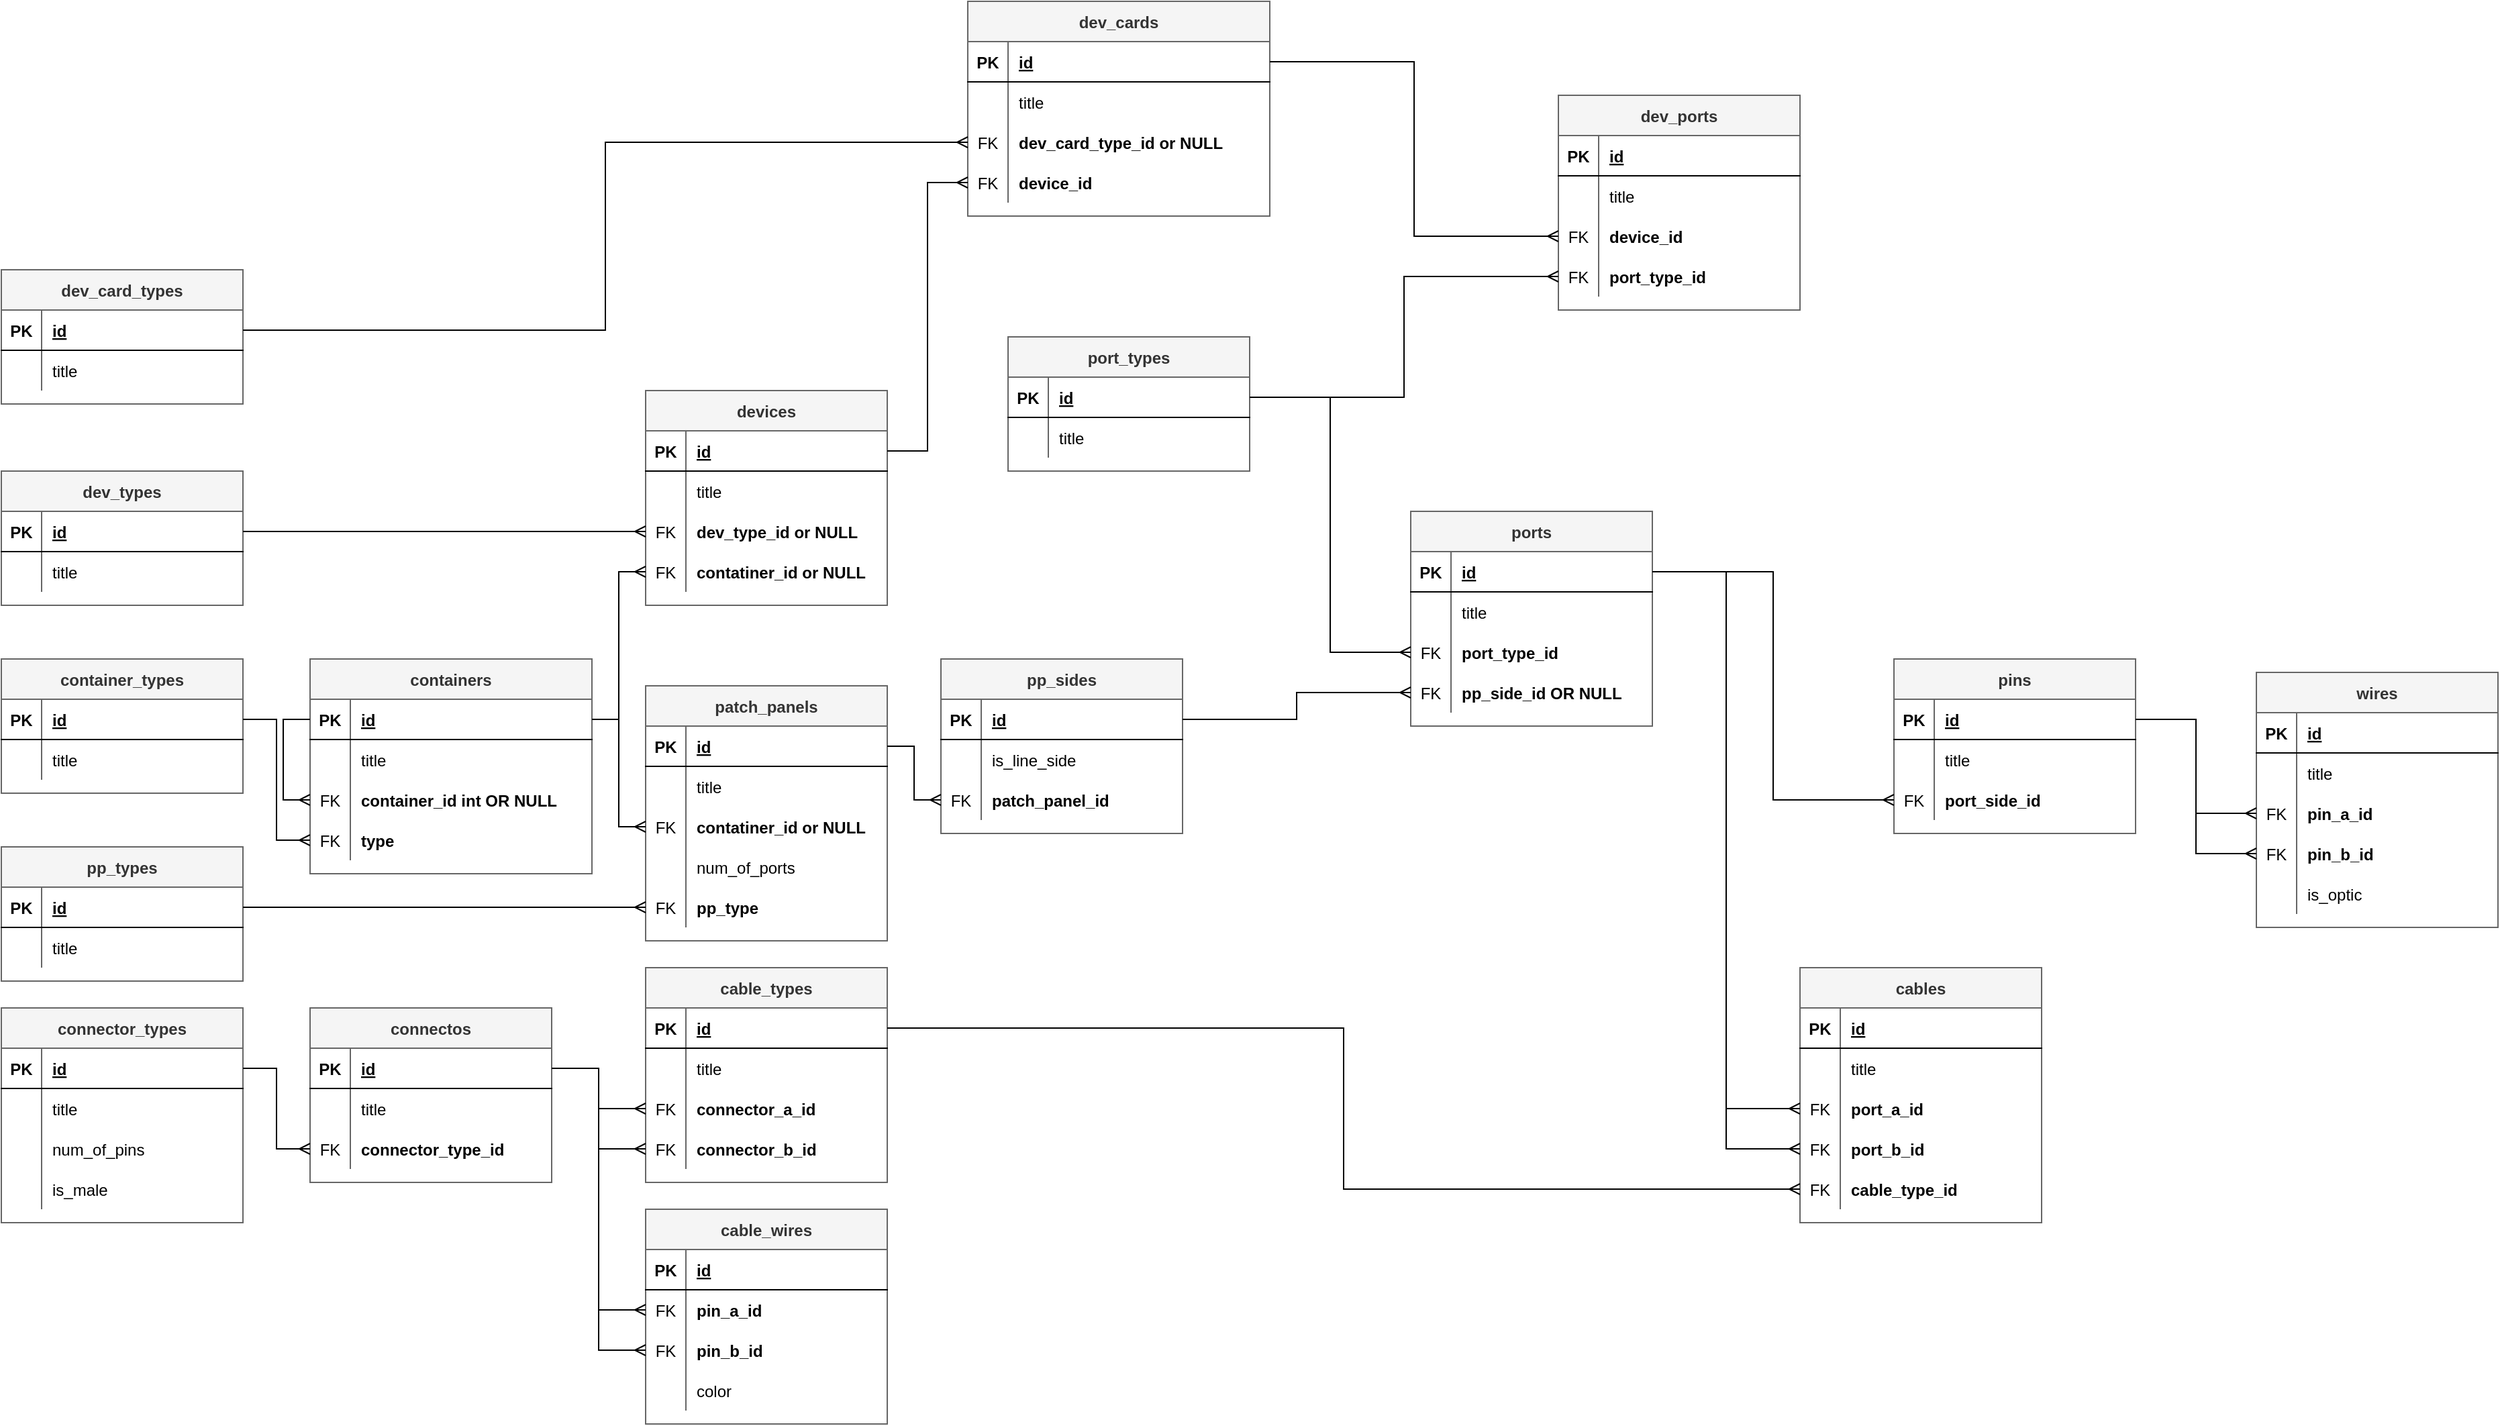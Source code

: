 <mxfile version="18.0.4" type="device"><diagram id="R2lEEEUBdFMjLlhIrx00" name="Page-1"><mxGraphModel dx="2735" dy="1716" grid="1" gridSize="10" guides="1" tooltips="1" connect="1" arrows="1" fold="1" page="1" pageScale="1" pageWidth="1100" pageHeight="850" math="0" shadow="0" extFonts="Permanent Marker^https://fonts.googleapis.com/css?family=Permanent+Marker"><root><mxCell id="0"/><mxCell id="1" parent="0"/><mxCell id="d-rkOkLlw-187rrHcZ13-1" value="containers" style="shape=table;startSize=30;container=1;collapsible=1;childLayout=tableLayout;fixedRows=1;rowLines=0;fontStyle=1;align=center;resizeLast=1;fillColor=#f5f5f5;strokeColor=#666666;fontColor=#333333;" parent="1" vertex="1"><mxGeometry x="-660" y="300" width="210" height="160" as="geometry"/></mxCell><mxCell id="d-rkOkLlw-187rrHcZ13-2" value="" style="shape=tableRow;horizontal=0;startSize=0;swimlaneHead=0;swimlaneBody=0;fillColor=none;collapsible=0;dropTarget=0;points=[[0,0.5],[1,0.5]];portConstraint=eastwest;top=0;left=0;right=0;bottom=1;" parent="d-rkOkLlw-187rrHcZ13-1" vertex="1"><mxGeometry y="30" width="210" height="30" as="geometry"/></mxCell><mxCell id="d-rkOkLlw-187rrHcZ13-3" value="PK" style="shape=partialRectangle;connectable=0;fillColor=none;top=0;left=0;bottom=0;right=0;fontStyle=1;overflow=hidden;" parent="d-rkOkLlw-187rrHcZ13-2" vertex="1"><mxGeometry width="30" height="30" as="geometry"><mxRectangle width="30" height="30" as="alternateBounds"/></mxGeometry></mxCell><mxCell id="d-rkOkLlw-187rrHcZ13-4" value="id" style="shape=partialRectangle;connectable=0;fillColor=none;top=0;left=0;bottom=0;right=0;align=left;spacingLeft=6;fontStyle=5;overflow=hidden;" parent="d-rkOkLlw-187rrHcZ13-2" vertex="1"><mxGeometry x="30" width="180" height="30" as="geometry"><mxRectangle width="180" height="30" as="alternateBounds"/></mxGeometry></mxCell><mxCell id="d-rkOkLlw-187rrHcZ13-5" value="" style="shape=tableRow;horizontal=0;startSize=0;swimlaneHead=0;swimlaneBody=0;fillColor=none;collapsible=0;dropTarget=0;points=[[0,0.5],[1,0.5]];portConstraint=eastwest;top=0;left=0;right=0;bottom=0;" parent="d-rkOkLlw-187rrHcZ13-1" vertex="1"><mxGeometry y="60" width="210" height="30" as="geometry"/></mxCell><mxCell id="d-rkOkLlw-187rrHcZ13-6" value="" style="shape=partialRectangle;connectable=0;fillColor=none;top=0;left=0;bottom=0;right=0;editable=1;overflow=hidden;" parent="d-rkOkLlw-187rrHcZ13-5" vertex="1"><mxGeometry width="30" height="30" as="geometry"><mxRectangle width="30" height="30" as="alternateBounds"/></mxGeometry></mxCell><mxCell id="d-rkOkLlw-187rrHcZ13-7" value="title" style="shape=partialRectangle;connectable=0;fillColor=none;top=0;left=0;bottom=0;right=0;align=left;spacingLeft=6;overflow=hidden;" parent="d-rkOkLlw-187rrHcZ13-5" vertex="1"><mxGeometry x="30" width="180" height="30" as="geometry"><mxRectangle width="180" height="30" as="alternateBounds"/></mxGeometry></mxCell><mxCell id="d-rkOkLlw-187rrHcZ13-31" style="edgeStyle=orthogonalEdgeStyle;rounded=0;orthogonalLoop=1;jettySize=auto;html=1;exitX=0;exitY=0.5;exitDx=0;exitDy=0;entryX=0;entryY=0.5;entryDx=0;entryDy=0;startArrow=ERmany;startFill=0;endArrow=none;endFill=0;" parent="d-rkOkLlw-187rrHcZ13-1" source="d-rkOkLlw-187rrHcZ13-8" target="d-rkOkLlw-187rrHcZ13-2" edge="1"><mxGeometry relative="1" as="geometry"/></mxCell><mxCell id="d-rkOkLlw-187rrHcZ13-8" value="" style="shape=tableRow;horizontal=0;startSize=0;swimlaneHead=0;swimlaneBody=0;fillColor=none;collapsible=0;dropTarget=0;points=[[0,0.5],[1,0.5]];portConstraint=eastwest;top=0;left=0;right=0;bottom=0;" parent="d-rkOkLlw-187rrHcZ13-1" vertex="1"><mxGeometry y="90" width="210" height="30" as="geometry"/></mxCell><mxCell id="d-rkOkLlw-187rrHcZ13-9" value="FK" style="shape=partialRectangle;connectable=0;fillColor=none;top=0;left=0;bottom=0;right=0;editable=1;overflow=hidden;" parent="d-rkOkLlw-187rrHcZ13-8" vertex="1"><mxGeometry width="30" height="30" as="geometry"><mxRectangle width="30" height="30" as="alternateBounds"/></mxGeometry></mxCell><mxCell id="d-rkOkLlw-187rrHcZ13-10" value="container_id int OR NULL" style="shape=partialRectangle;connectable=0;fillColor=none;top=0;left=0;bottom=0;right=0;align=left;spacingLeft=6;overflow=hidden;fontStyle=1" parent="d-rkOkLlw-187rrHcZ13-8" vertex="1"><mxGeometry x="30" width="180" height="30" as="geometry"><mxRectangle width="180" height="30" as="alternateBounds"/></mxGeometry></mxCell><mxCell id="d-rkOkLlw-187rrHcZ13-11" value="" style="shape=tableRow;horizontal=0;startSize=0;swimlaneHead=0;swimlaneBody=0;fillColor=none;collapsible=0;dropTarget=0;points=[[0,0.5],[1,0.5]];portConstraint=eastwest;top=0;left=0;right=0;bottom=0;fontStyle=1" parent="d-rkOkLlw-187rrHcZ13-1" vertex="1"><mxGeometry y="120" width="210" height="30" as="geometry"/></mxCell><mxCell id="d-rkOkLlw-187rrHcZ13-12" value="FK" style="shape=partialRectangle;connectable=0;fillColor=none;top=0;left=0;bottom=0;right=0;editable=1;overflow=hidden;fontStyle=0" parent="d-rkOkLlw-187rrHcZ13-11" vertex="1"><mxGeometry width="30" height="30" as="geometry"><mxRectangle width="30" height="30" as="alternateBounds"/></mxGeometry></mxCell><mxCell id="d-rkOkLlw-187rrHcZ13-13" value="type" style="shape=partialRectangle;connectable=0;fillColor=none;top=0;left=0;bottom=0;right=0;align=left;spacingLeft=6;overflow=hidden;fontStyle=1" parent="d-rkOkLlw-187rrHcZ13-11" vertex="1"><mxGeometry x="30" width="180" height="30" as="geometry"><mxRectangle width="180" height="30" as="alternateBounds"/></mxGeometry></mxCell><mxCell id="d-rkOkLlw-187rrHcZ13-17" value="container_types" style="shape=table;startSize=30;container=1;collapsible=1;childLayout=tableLayout;fixedRows=1;rowLines=0;fontStyle=1;align=center;resizeLast=1;fillColor=#f5f5f5;strokeColor=#666666;fontColor=#333333;" parent="1" vertex="1"><mxGeometry x="-890" y="300" width="180" height="100" as="geometry"/></mxCell><mxCell id="d-rkOkLlw-187rrHcZ13-18" value="" style="shape=tableRow;horizontal=0;startSize=0;swimlaneHead=0;swimlaneBody=0;fillColor=none;collapsible=0;dropTarget=0;points=[[0,0.5],[1,0.5]];portConstraint=eastwest;top=0;left=0;right=0;bottom=1;" parent="d-rkOkLlw-187rrHcZ13-17" vertex="1"><mxGeometry y="30" width="180" height="30" as="geometry"/></mxCell><mxCell id="d-rkOkLlw-187rrHcZ13-19" value="PK" style="shape=partialRectangle;connectable=0;fillColor=none;top=0;left=0;bottom=0;right=0;fontStyle=1;overflow=hidden;" parent="d-rkOkLlw-187rrHcZ13-18" vertex="1"><mxGeometry width="30" height="30" as="geometry"><mxRectangle width="30" height="30" as="alternateBounds"/></mxGeometry></mxCell><mxCell id="d-rkOkLlw-187rrHcZ13-20" value="id" style="shape=partialRectangle;connectable=0;fillColor=none;top=0;left=0;bottom=0;right=0;align=left;spacingLeft=6;fontStyle=5;overflow=hidden;" parent="d-rkOkLlw-187rrHcZ13-18" vertex="1"><mxGeometry x="30" width="150" height="30" as="geometry"><mxRectangle width="150" height="30" as="alternateBounds"/></mxGeometry></mxCell><mxCell id="d-rkOkLlw-187rrHcZ13-21" value="" style="shape=tableRow;horizontal=0;startSize=0;swimlaneHead=0;swimlaneBody=0;fillColor=none;collapsible=0;dropTarget=0;points=[[0,0.5],[1,0.5]];portConstraint=eastwest;top=0;left=0;right=0;bottom=0;" parent="d-rkOkLlw-187rrHcZ13-17" vertex="1"><mxGeometry y="60" width="180" height="30" as="geometry"/></mxCell><mxCell id="d-rkOkLlw-187rrHcZ13-22" value="" style="shape=partialRectangle;connectable=0;fillColor=none;top=0;left=0;bottom=0;right=0;editable=1;overflow=hidden;" parent="d-rkOkLlw-187rrHcZ13-21" vertex="1"><mxGeometry width="30" height="30" as="geometry"><mxRectangle width="30" height="30" as="alternateBounds"/></mxGeometry></mxCell><mxCell id="d-rkOkLlw-187rrHcZ13-23" value="title" style="shape=partialRectangle;connectable=0;fillColor=none;top=0;left=0;bottom=0;right=0;align=left;spacingLeft=6;overflow=hidden;" parent="d-rkOkLlw-187rrHcZ13-21" vertex="1"><mxGeometry x="30" width="150" height="30" as="geometry"><mxRectangle width="150" height="30" as="alternateBounds"/></mxGeometry></mxCell><mxCell id="d-rkOkLlw-187rrHcZ13-30" style="edgeStyle=orthogonalEdgeStyle;rounded=0;orthogonalLoop=1;jettySize=auto;html=1;exitX=0;exitY=0.5;exitDx=0;exitDy=0;entryX=1;entryY=0.5;entryDx=0;entryDy=0;startArrow=ERmany;startFill=0;endArrow=none;endFill=0;" parent="1" source="d-rkOkLlw-187rrHcZ13-11" target="d-rkOkLlw-187rrHcZ13-18" edge="1"><mxGeometry relative="1" as="geometry"/></mxCell><mxCell id="d-rkOkLlw-187rrHcZ13-32" value="patch_panels" style="shape=table;startSize=30;container=1;collapsible=1;childLayout=tableLayout;fixedRows=1;rowLines=0;fontStyle=1;align=center;resizeLast=1;fillColor=#f5f5f5;strokeColor=#666666;fontColor=#333333;" parent="1" vertex="1"><mxGeometry x="-410" y="320" width="180" height="190" as="geometry"/></mxCell><mxCell id="d-rkOkLlw-187rrHcZ13-33" value="" style="shape=tableRow;horizontal=0;startSize=0;swimlaneHead=0;swimlaneBody=0;fillColor=none;collapsible=0;dropTarget=0;points=[[0,0.5],[1,0.5]];portConstraint=eastwest;top=0;left=0;right=0;bottom=1;" parent="d-rkOkLlw-187rrHcZ13-32" vertex="1"><mxGeometry y="30" width="180" height="30" as="geometry"/></mxCell><mxCell id="d-rkOkLlw-187rrHcZ13-34" value="PK" style="shape=partialRectangle;connectable=0;fillColor=none;top=0;left=0;bottom=0;right=0;fontStyle=1;overflow=hidden;" parent="d-rkOkLlw-187rrHcZ13-33" vertex="1"><mxGeometry width="30" height="30" as="geometry"><mxRectangle width="30" height="30" as="alternateBounds"/></mxGeometry></mxCell><mxCell id="d-rkOkLlw-187rrHcZ13-35" value="id" style="shape=partialRectangle;connectable=0;fillColor=none;top=0;left=0;bottom=0;right=0;align=left;spacingLeft=6;fontStyle=5;overflow=hidden;" parent="d-rkOkLlw-187rrHcZ13-33" vertex="1"><mxGeometry x="30" width="150" height="30" as="geometry"><mxRectangle width="150" height="30" as="alternateBounds"/></mxGeometry></mxCell><mxCell id="d-rkOkLlw-187rrHcZ13-36" value="" style="shape=tableRow;horizontal=0;startSize=0;swimlaneHead=0;swimlaneBody=0;fillColor=none;collapsible=0;dropTarget=0;points=[[0,0.5],[1,0.5]];portConstraint=eastwest;top=0;left=0;right=0;bottom=0;" parent="d-rkOkLlw-187rrHcZ13-32" vertex="1"><mxGeometry y="60" width="180" height="30" as="geometry"/></mxCell><mxCell id="d-rkOkLlw-187rrHcZ13-37" value="" style="shape=partialRectangle;connectable=0;fillColor=none;top=0;left=0;bottom=0;right=0;editable=1;overflow=hidden;" parent="d-rkOkLlw-187rrHcZ13-36" vertex="1"><mxGeometry width="30" height="30" as="geometry"><mxRectangle width="30" height="30" as="alternateBounds"/></mxGeometry></mxCell><mxCell id="d-rkOkLlw-187rrHcZ13-38" value="title" style="shape=partialRectangle;connectable=0;fillColor=none;top=0;left=0;bottom=0;right=0;align=left;spacingLeft=6;overflow=hidden;" parent="d-rkOkLlw-187rrHcZ13-36" vertex="1"><mxGeometry x="30" width="150" height="30" as="geometry"><mxRectangle width="150" height="30" as="alternateBounds"/></mxGeometry></mxCell><mxCell id="d-rkOkLlw-187rrHcZ13-39" value="" style="shape=tableRow;horizontal=0;startSize=0;swimlaneHead=0;swimlaneBody=0;fillColor=none;collapsible=0;dropTarget=0;points=[[0,0.5],[1,0.5]];portConstraint=eastwest;top=0;left=0;right=0;bottom=0;" parent="d-rkOkLlw-187rrHcZ13-32" vertex="1"><mxGeometry y="90" width="180" height="30" as="geometry"/></mxCell><mxCell id="d-rkOkLlw-187rrHcZ13-40" value="FK" style="shape=partialRectangle;connectable=0;fillColor=none;top=0;left=0;bottom=0;right=0;editable=1;overflow=hidden;" parent="d-rkOkLlw-187rrHcZ13-39" vertex="1"><mxGeometry width="30" height="30" as="geometry"><mxRectangle width="30" height="30" as="alternateBounds"/></mxGeometry></mxCell><mxCell id="d-rkOkLlw-187rrHcZ13-41" value="contatiner_id or NULL" style="shape=partialRectangle;connectable=0;fillColor=none;top=0;left=0;bottom=0;right=0;align=left;spacingLeft=6;overflow=hidden;fontStyle=1" parent="d-rkOkLlw-187rrHcZ13-39" vertex="1"><mxGeometry x="30" width="150" height="30" as="geometry"><mxRectangle width="150" height="30" as="alternateBounds"/></mxGeometry></mxCell><mxCell id="xJ3iz6o6S6qD2WEIUPgp-25" value="" style="shape=tableRow;horizontal=0;startSize=0;swimlaneHead=0;swimlaneBody=0;fillColor=none;collapsible=0;dropTarget=0;points=[[0,0.5],[1,0.5]];portConstraint=eastwest;top=0;left=0;right=0;bottom=0;" parent="d-rkOkLlw-187rrHcZ13-32" vertex="1"><mxGeometry y="120" width="180" height="30" as="geometry"/></mxCell><mxCell id="xJ3iz6o6S6qD2WEIUPgp-26" value="" style="shape=partialRectangle;connectable=0;fillColor=none;top=0;left=0;bottom=0;right=0;editable=1;overflow=hidden;" parent="xJ3iz6o6S6qD2WEIUPgp-25" vertex="1"><mxGeometry width="30" height="30" as="geometry"><mxRectangle width="30" height="30" as="alternateBounds"/></mxGeometry></mxCell><mxCell id="xJ3iz6o6S6qD2WEIUPgp-27" value="num_of_ports" style="shape=partialRectangle;connectable=0;fillColor=none;top=0;left=0;bottom=0;right=0;align=left;spacingLeft=6;overflow=hidden;" parent="xJ3iz6o6S6qD2WEIUPgp-25" vertex="1"><mxGeometry x="30" width="150" height="30" as="geometry"><mxRectangle width="150" height="30" as="alternateBounds"/></mxGeometry></mxCell><mxCell id="xJ3iz6o6S6qD2WEIUPgp-28" value="" style="shape=tableRow;horizontal=0;startSize=0;swimlaneHead=0;swimlaneBody=0;fillColor=none;collapsible=0;dropTarget=0;points=[[0,0.5],[1,0.5]];portConstraint=eastwest;top=0;left=0;right=0;bottom=0;" parent="d-rkOkLlw-187rrHcZ13-32" vertex="1"><mxGeometry y="150" width="180" height="30" as="geometry"/></mxCell><mxCell id="xJ3iz6o6S6qD2WEIUPgp-29" value="FK" style="shape=partialRectangle;connectable=0;fillColor=none;top=0;left=0;bottom=0;right=0;editable=1;overflow=hidden;" parent="xJ3iz6o6S6qD2WEIUPgp-28" vertex="1"><mxGeometry width="30" height="30" as="geometry"><mxRectangle width="30" height="30" as="alternateBounds"/></mxGeometry></mxCell><mxCell id="xJ3iz6o6S6qD2WEIUPgp-30" value="pp_type" style="shape=partialRectangle;connectable=0;fillColor=none;top=0;left=0;bottom=0;right=0;align=left;spacingLeft=6;overflow=hidden;fontStyle=1" parent="xJ3iz6o6S6qD2WEIUPgp-28" vertex="1"><mxGeometry x="30" width="150" height="30" as="geometry"><mxRectangle width="150" height="30" as="alternateBounds"/></mxGeometry></mxCell><mxCell id="d-rkOkLlw-187rrHcZ13-42" style="edgeStyle=orthogonalEdgeStyle;rounded=0;orthogonalLoop=1;jettySize=auto;html=1;exitX=0;exitY=0.5;exitDx=0;exitDy=0;entryX=1;entryY=0.5;entryDx=0;entryDy=0;startArrow=ERmany;startFill=0;endArrow=none;endFill=0;" parent="1" source="d-rkOkLlw-187rrHcZ13-39" target="d-rkOkLlw-187rrHcZ13-2" edge="1"><mxGeometry relative="1" as="geometry"/></mxCell><mxCell id="d-rkOkLlw-187rrHcZ13-46" value="pp_sides" style="shape=table;startSize=30;container=1;collapsible=1;childLayout=tableLayout;fixedRows=1;rowLines=0;fontStyle=1;align=center;resizeLast=1;fillColor=#f5f5f5;strokeColor=#666666;fontColor=#333333;" parent="1" vertex="1"><mxGeometry x="-190" y="300" width="180" height="130" as="geometry"/></mxCell><mxCell id="d-rkOkLlw-187rrHcZ13-47" value="" style="shape=tableRow;horizontal=0;startSize=0;swimlaneHead=0;swimlaneBody=0;fillColor=none;collapsible=0;dropTarget=0;points=[[0,0.5],[1,0.5]];portConstraint=eastwest;top=0;left=0;right=0;bottom=1;" parent="d-rkOkLlw-187rrHcZ13-46" vertex="1"><mxGeometry y="30" width="180" height="30" as="geometry"/></mxCell><mxCell id="d-rkOkLlw-187rrHcZ13-48" value="PK" style="shape=partialRectangle;connectable=0;fillColor=none;top=0;left=0;bottom=0;right=0;fontStyle=1;overflow=hidden;" parent="d-rkOkLlw-187rrHcZ13-47" vertex="1"><mxGeometry width="30" height="30" as="geometry"><mxRectangle width="30" height="30" as="alternateBounds"/></mxGeometry></mxCell><mxCell id="d-rkOkLlw-187rrHcZ13-49" value="id" style="shape=partialRectangle;connectable=0;fillColor=none;top=0;left=0;bottom=0;right=0;align=left;spacingLeft=6;fontStyle=5;overflow=hidden;" parent="d-rkOkLlw-187rrHcZ13-47" vertex="1"><mxGeometry x="30" width="150" height="30" as="geometry"><mxRectangle width="150" height="30" as="alternateBounds"/></mxGeometry></mxCell><mxCell id="d-rkOkLlw-187rrHcZ13-50" value="" style="shape=tableRow;horizontal=0;startSize=0;swimlaneHead=0;swimlaneBody=0;fillColor=none;collapsible=0;dropTarget=0;points=[[0,0.5],[1,0.5]];portConstraint=eastwest;top=0;left=0;right=0;bottom=0;" parent="d-rkOkLlw-187rrHcZ13-46" vertex="1"><mxGeometry y="60" width="180" height="30" as="geometry"/></mxCell><mxCell id="d-rkOkLlw-187rrHcZ13-51" value="" style="shape=partialRectangle;connectable=0;fillColor=none;top=0;left=0;bottom=0;right=0;editable=1;overflow=hidden;" parent="d-rkOkLlw-187rrHcZ13-50" vertex="1"><mxGeometry width="30" height="30" as="geometry"><mxRectangle width="30" height="30" as="alternateBounds"/></mxGeometry></mxCell><mxCell id="d-rkOkLlw-187rrHcZ13-52" value="is_line_side" style="shape=partialRectangle;connectable=0;fillColor=none;top=0;left=0;bottom=0;right=0;align=left;spacingLeft=6;overflow=hidden;" parent="d-rkOkLlw-187rrHcZ13-50" vertex="1"><mxGeometry x="30" width="150" height="30" as="geometry"><mxRectangle width="150" height="30" as="alternateBounds"/></mxGeometry></mxCell><mxCell id="d-rkOkLlw-187rrHcZ13-53" value="" style="shape=tableRow;horizontal=0;startSize=0;swimlaneHead=0;swimlaneBody=0;fillColor=none;collapsible=0;dropTarget=0;points=[[0,0.5],[1,0.5]];portConstraint=eastwest;top=0;left=0;right=0;bottom=0;" parent="d-rkOkLlw-187rrHcZ13-46" vertex="1"><mxGeometry y="90" width="180" height="30" as="geometry"/></mxCell><mxCell id="d-rkOkLlw-187rrHcZ13-54" value="FK" style="shape=partialRectangle;connectable=0;fillColor=none;top=0;left=0;bottom=0;right=0;editable=1;overflow=hidden;" parent="d-rkOkLlw-187rrHcZ13-53" vertex="1"><mxGeometry width="30" height="30" as="geometry"><mxRectangle width="30" height="30" as="alternateBounds"/></mxGeometry></mxCell><mxCell id="d-rkOkLlw-187rrHcZ13-55" value="patch_panel_id" style="shape=partialRectangle;connectable=0;fillColor=none;top=0;left=0;bottom=0;right=0;align=left;spacingLeft=6;overflow=hidden;fontStyle=1" parent="d-rkOkLlw-187rrHcZ13-53" vertex="1"><mxGeometry x="30" width="150" height="30" as="geometry"><mxRectangle width="150" height="30" as="alternateBounds"/></mxGeometry></mxCell><mxCell id="d-rkOkLlw-187rrHcZ13-56" style="edgeStyle=orthogonalEdgeStyle;rounded=0;orthogonalLoop=1;jettySize=auto;html=1;exitX=0;exitY=0.5;exitDx=0;exitDy=0;startArrow=ERmany;startFill=0;endArrow=none;endFill=0;" parent="1" source="d-rkOkLlw-187rrHcZ13-53" target="d-rkOkLlw-187rrHcZ13-33" edge="1"><mxGeometry relative="1" as="geometry"/></mxCell><mxCell id="d-rkOkLlw-187rrHcZ13-57" value="ports" style="shape=table;startSize=30;container=1;collapsible=1;childLayout=tableLayout;fixedRows=1;rowLines=0;fontStyle=1;align=center;resizeLast=1;fillColor=#f5f5f5;strokeColor=#666666;fontColor=#333333;" parent="1" vertex="1"><mxGeometry x="160" y="190" width="180" height="160" as="geometry"/></mxCell><mxCell id="d-rkOkLlw-187rrHcZ13-58" value="" style="shape=tableRow;horizontal=0;startSize=0;swimlaneHead=0;swimlaneBody=0;fillColor=none;collapsible=0;dropTarget=0;points=[[0,0.5],[1,0.5]];portConstraint=eastwest;top=0;left=0;right=0;bottom=1;" parent="d-rkOkLlw-187rrHcZ13-57" vertex="1"><mxGeometry y="30" width="180" height="30" as="geometry"/></mxCell><mxCell id="d-rkOkLlw-187rrHcZ13-59" value="PK" style="shape=partialRectangle;connectable=0;fillColor=none;top=0;left=0;bottom=0;right=0;fontStyle=1;overflow=hidden;" parent="d-rkOkLlw-187rrHcZ13-58" vertex="1"><mxGeometry width="30" height="30" as="geometry"><mxRectangle width="30" height="30" as="alternateBounds"/></mxGeometry></mxCell><mxCell id="d-rkOkLlw-187rrHcZ13-60" value="id" style="shape=partialRectangle;connectable=0;fillColor=none;top=0;left=0;bottom=0;right=0;align=left;spacingLeft=6;fontStyle=5;overflow=hidden;" parent="d-rkOkLlw-187rrHcZ13-58" vertex="1"><mxGeometry x="30" width="150" height="30" as="geometry"><mxRectangle width="150" height="30" as="alternateBounds"/></mxGeometry></mxCell><mxCell id="d-rkOkLlw-187rrHcZ13-61" value="" style="shape=tableRow;horizontal=0;startSize=0;swimlaneHead=0;swimlaneBody=0;fillColor=none;collapsible=0;dropTarget=0;points=[[0,0.5],[1,0.5]];portConstraint=eastwest;top=0;left=0;right=0;bottom=0;" parent="d-rkOkLlw-187rrHcZ13-57" vertex="1"><mxGeometry y="60" width="180" height="30" as="geometry"/></mxCell><mxCell id="d-rkOkLlw-187rrHcZ13-62" value="" style="shape=partialRectangle;connectable=0;fillColor=none;top=0;left=0;bottom=0;right=0;editable=1;overflow=hidden;" parent="d-rkOkLlw-187rrHcZ13-61" vertex="1"><mxGeometry width="30" height="30" as="geometry"><mxRectangle width="30" height="30" as="alternateBounds"/></mxGeometry></mxCell><mxCell id="d-rkOkLlw-187rrHcZ13-63" value="title" style="shape=partialRectangle;connectable=0;fillColor=none;top=0;left=0;bottom=0;right=0;align=left;spacingLeft=6;overflow=hidden;" parent="d-rkOkLlw-187rrHcZ13-61" vertex="1"><mxGeometry x="30" width="150" height="30" as="geometry"><mxRectangle width="150" height="30" as="alternateBounds"/></mxGeometry></mxCell><mxCell id="xJ3iz6o6S6qD2WEIUPgp-90" value="" style="shape=tableRow;horizontal=0;startSize=0;swimlaneHead=0;swimlaneBody=0;fillColor=none;collapsible=0;dropTarget=0;points=[[0,0.5],[1,0.5]];portConstraint=eastwest;top=0;left=0;right=0;bottom=0;" parent="d-rkOkLlw-187rrHcZ13-57" vertex="1"><mxGeometry y="90" width="180" height="30" as="geometry"/></mxCell><mxCell id="xJ3iz6o6S6qD2WEIUPgp-91" value="FK" style="shape=partialRectangle;connectable=0;fillColor=none;top=0;left=0;bottom=0;right=0;editable=1;overflow=hidden;" parent="xJ3iz6o6S6qD2WEIUPgp-90" vertex="1"><mxGeometry width="30" height="30" as="geometry"><mxRectangle width="30" height="30" as="alternateBounds"/></mxGeometry></mxCell><mxCell id="xJ3iz6o6S6qD2WEIUPgp-92" value="port_type_id" style="shape=partialRectangle;connectable=0;fillColor=none;top=0;left=0;bottom=0;right=0;align=left;spacingLeft=6;overflow=hidden;fontStyle=1" parent="xJ3iz6o6S6qD2WEIUPgp-90" vertex="1"><mxGeometry x="30" width="150" height="30" as="geometry"><mxRectangle width="150" height="30" as="alternateBounds"/></mxGeometry></mxCell><mxCell id="d-rkOkLlw-187rrHcZ13-64" value="" style="shape=tableRow;horizontal=0;startSize=0;swimlaneHead=0;swimlaneBody=0;fillColor=none;collapsible=0;dropTarget=0;points=[[0,0.5],[1,0.5]];portConstraint=eastwest;top=0;left=0;right=0;bottom=0;" parent="d-rkOkLlw-187rrHcZ13-57" vertex="1"><mxGeometry y="120" width="180" height="30" as="geometry"/></mxCell><mxCell id="d-rkOkLlw-187rrHcZ13-65" value="FK" style="shape=partialRectangle;connectable=0;fillColor=none;top=0;left=0;bottom=0;right=0;editable=1;overflow=hidden;" parent="d-rkOkLlw-187rrHcZ13-64" vertex="1"><mxGeometry width="30" height="30" as="geometry"><mxRectangle width="30" height="30" as="alternateBounds"/></mxGeometry></mxCell><mxCell id="d-rkOkLlw-187rrHcZ13-66" value="pp_side_id OR NULL" style="shape=partialRectangle;connectable=0;fillColor=none;top=0;left=0;bottom=0;right=0;align=left;spacingLeft=6;overflow=hidden;fontStyle=1" parent="d-rkOkLlw-187rrHcZ13-64" vertex="1"><mxGeometry x="30" width="150" height="30" as="geometry"><mxRectangle width="150" height="30" as="alternateBounds"/></mxGeometry></mxCell><mxCell id="d-rkOkLlw-187rrHcZ13-67" style="edgeStyle=orthogonalEdgeStyle;rounded=0;orthogonalLoop=1;jettySize=auto;html=1;exitX=0;exitY=0.5;exitDx=0;exitDy=0;entryX=1;entryY=0.5;entryDx=0;entryDy=0;startArrow=ERmany;startFill=0;endArrow=none;endFill=0;" parent="1" source="d-rkOkLlw-187rrHcZ13-64" target="d-rkOkLlw-187rrHcZ13-47" edge="1"><mxGeometry relative="1" as="geometry"/></mxCell><mxCell id="d-rkOkLlw-187rrHcZ13-79" value="pins" style="shape=table;startSize=30;container=1;collapsible=1;childLayout=tableLayout;fixedRows=1;rowLines=0;fontStyle=1;align=center;resizeLast=1;fillColor=#f5f5f5;strokeColor=#666666;fontColor=#333333;" parent="1" vertex="1"><mxGeometry x="520" y="300" width="180" height="130" as="geometry"/></mxCell><mxCell id="d-rkOkLlw-187rrHcZ13-80" value="" style="shape=tableRow;horizontal=0;startSize=0;swimlaneHead=0;swimlaneBody=0;fillColor=none;collapsible=0;dropTarget=0;points=[[0,0.5],[1,0.5]];portConstraint=eastwest;top=0;left=0;right=0;bottom=1;" parent="d-rkOkLlw-187rrHcZ13-79" vertex="1"><mxGeometry y="30" width="180" height="30" as="geometry"/></mxCell><mxCell id="d-rkOkLlw-187rrHcZ13-81" value="PK" style="shape=partialRectangle;connectable=0;fillColor=none;top=0;left=0;bottom=0;right=0;fontStyle=1;overflow=hidden;" parent="d-rkOkLlw-187rrHcZ13-80" vertex="1"><mxGeometry width="30" height="30" as="geometry"><mxRectangle width="30" height="30" as="alternateBounds"/></mxGeometry></mxCell><mxCell id="d-rkOkLlw-187rrHcZ13-82" value="id" style="shape=partialRectangle;connectable=0;fillColor=none;top=0;left=0;bottom=0;right=0;align=left;spacingLeft=6;fontStyle=5;overflow=hidden;" parent="d-rkOkLlw-187rrHcZ13-80" vertex="1"><mxGeometry x="30" width="150" height="30" as="geometry"><mxRectangle width="150" height="30" as="alternateBounds"/></mxGeometry></mxCell><mxCell id="d-rkOkLlw-187rrHcZ13-83" value="" style="shape=tableRow;horizontal=0;startSize=0;swimlaneHead=0;swimlaneBody=0;fillColor=none;collapsible=0;dropTarget=0;points=[[0,0.5],[1,0.5]];portConstraint=eastwest;top=0;left=0;right=0;bottom=0;" parent="d-rkOkLlw-187rrHcZ13-79" vertex="1"><mxGeometry y="60" width="180" height="30" as="geometry"/></mxCell><mxCell id="d-rkOkLlw-187rrHcZ13-84" value="" style="shape=partialRectangle;connectable=0;fillColor=none;top=0;left=0;bottom=0;right=0;editable=1;overflow=hidden;" parent="d-rkOkLlw-187rrHcZ13-83" vertex="1"><mxGeometry width="30" height="30" as="geometry"><mxRectangle width="30" height="30" as="alternateBounds"/></mxGeometry></mxCell><mxCell id="d-rkOkLlw-187rrHcZ13-85" value="title" style="shape=partialRectangle;connectable=0;fillColor=none;top=0;left=0;bottom=0;right=0;align=left;spacingLeft=6;overflow=hidden;" parent="d-rkOkLlw-187rrHcZ13-83" vertex="1"><mxGeometry x="30" width="150" height="30" as="geometry"><mxRectangle width="150" height="30" as="alternateBounds"/></mxGeometry></mxCell><mxCell id="d-rkOkLlw-187rrHcZ13-86" value="" style="shape=tableRow;horizontal=0;startSize=0;swimlaneHead=0;swimlaneBody=0;fillColor=none;collapsible=0;dropTarget=0;points=[[0,0.5],[1,0.5]];portConstraint=eastwest;top=0;left=0;right=0;bottom=0;" parent="d-rkOkLlw-187rrHcZ13-79" vertex="1"><mxGeometry y="90" width="180" height="30" as="geometry"/></mxCell><mxCell id="d-rkOkLlw-187rrHcZ13-87" value="FK" style="shape=partialRectangle;connectable=0;fillColor=none;top=0;left=0;bottom=0;right=0;editable=1;overflow=hidden;" parent="d-rkOkLlw-187rrHcZ13-86" vertex="1"><mxGeometry width="30" height="30" as="geometry"><mxRectangle width="30" height="30" as="alternateBounds"/></mxGeometry></mxCell><mxCell id="d-rkOkLlw-187rrHcZ13-88" value="port_side_id" style="shape=partialRectangle;connectable=0;fillColor=none;top=0;left=0;bottom=0;right=0;align=left;spacingLeft=6;overflow=hidden;fontStyle=1" parent="d-rkOkLlw-187rrHcZ13-86" vertex="1"><mxGeometry x="30" width="150" height="30" as="geometry"><mxRectangle width="150" height="30" as="alternateBounds"/></mxGeometry></mxCell><mxCell id="d-rkOkLlw-187rrHcZ13-89" style="edgeStyle=orthogonalEdgeStyle;rounded=0;orthogonalLoop=1;jettySize=auto;html=1;exitX=0;exitY=0.5;exitDx=0;exitDy=0;entryX=1;entryY=0.5;entryDx=0;entryDy=0;startArrow=ERmany;startFill=0;endArrow=none;endFill=0;" parent="1" source="d-rkOkLlw-187rrHcZ13-86" target="d-rkOkLlw-187rrHcZ13-58" edge="1"><mxGeometry relative="1" as="geometry"><mxPoint x="430" y="345" as="targetPoint"/></mxGeometry></mxCell><mxCell id="d-rkOkLlw-187rrHcZ13-90" value="cables" style="shape=table;startSize=30;container=1;collapsible=1;childLayout=tableLayout;fixedRows=1;rowLines=0;fontStyle=1;align=center;resizeLast=1;fillColor=#f5f5f5;strokeColor=#666666;fontColor=#333333;" parent="1" vertex="1"><mxGeometry x="450" y="530" width="180" height="190" as="geometry"/></mxCell><mxCell id="d-rkOkLlw-187rrHcZ13-91" value="" style="shape=tableRow;horizontal=0;startSize=0;swimlaneHead=0;swimlaneBody=0;fillColor=none;collapsible=0;dropTarget=0;points=[[0,0.5],[1,0.5]];portConstraint=eastwest;top=0;left=0;right=0;bottom=1;" parent="d-rkOkLlw-187rrHcZ13-90" vertex="1"><mxGeometry y="30" width="180" height="30" as="geometry"/></mxCell><mxCell id="d-rkOkLlw-187rrHcZ13-92" value="PK" style="shape=partialRectangle;connectable=0;fillColor=none;top=0;left=0;bottom=0;right=0;fontStyle=1;overflow=hidden;" parent="d-rkOkLlw-187rrHcZ13-91" vertex="1"><mxGeometry width="30" height="30" as="geometry"><mxRectangle width="30" height="30" as="alternateBounds"/></mxGeometry></mxCell><mxCell id="d-rkOkLlw-187rrHcZ13-93" value="id" style="shape=partialRectangle;connectable=0;fillColor=none;top=0;left=0;bottom=0;right=0;align=left;spacingLeft=6;fontStyle=5;overflow=hidden;" parent="d-rkOkLlw-187rrHcZ13-91" vertex="1"><mxGeometry x="30" width="150" height="30" as="geometry"><mxRectangle width="150" height="30" as="alternateBounds"/></mxGeometry></mxCell><mxCell id="d-rkOkLlw-187rrHcZ13-94" value="" style="shape=tableRow;horizontal=0;startSize=0;swimlaneHead=0;swimlaneBody=0;fillColor=none;collapsible=0;dropTarget=0;points=[[0,0.5],[1,0.5]];portConstraint=eastwest;top=0;left=0;right=0;bottom=0;" parent="d-rkOkLlw-187rrHcZ13-90" vertex="1"><mxGeometry y="60" width="180" height="30" as="geometry"/></mxCell><mxCell id="d-rkOkLlw-187rrHcZ13-95" value="" style="shape=partialRectangle;connectable=0;fillColor=none;top=0;left=0;bottom=0;right=0;editable=1;overflow=hidden;" parent="d-rkOkLlw-187rrHcZ13-94" vertex="1"><mxGeometry width="30" height="30" as="geometry"><mxRectangle width="30" height="30" as="alternateBounds"/></mxGeometry></mxCell><mxCell id="d-rkOkLlw-187rrHcZ13-96" value="title" style="shape=partialRectangle;connectable=0;fillColor=none;top=0;left=0;bottom=0;right=0;align=left;spacingLeft=6;overflow=hidden;" parent="d-rkOkLlw-187rrHcZ13-94" vertex="1"><mxGeometry x="30" width="150" height="30" as="geometry"><mxRectangle width="150" height="30" as="alternateBounds"/></mxGeometry></mxCell><mxCell id="d-rkOkLlw-187rrHcZ13-97" value="" style="shape=tableRow;horizontal=0;startSize=0;swimlaneHead=0;swimlaneBody=0;fillColor=none;collapsible=0;dropTarget=0;points=[[0,0.5],[1,0.5]];portConstraint=eastwest;top=0;left=0;right=0;bottom=0;" parent="d-rkOkLlw-187rrHcZ13-90" vertex="1"><mxGeometry y="90" width="180" height="30" as="geometry"/></mxCell><mxCell id="d-rkOkLlw-187rrHcZ13-98" value="FK" style="shape=partialRectangle;connectable=0;fillColor=none;top=0;left=0;bottom=0;right=0;editable=1;overflow=hidden;" parent="d-rkOkLlw-187rrHcZ13-97" vertex="1"><mxGeometry width="30" height="30" as="geometry"><mxRectangle width="30" height="30" as="alternateBounds"/></mxGeometry></mxCell><mxCell id="d-rkOkLlw-187rrHcZ13-99" value="port_a_id" style="shape=partialRectangle;connectable=0;fillColor=none;top=0;left=0;bottom=0;right=0;align=left;spacingLeft=6;overflow=hidden;fontStyle=1" parent="d-rkOkLlw-187rrHcZ13-97" vertex="1"><mxGeometry x="30" width="150" height="30" as="geometry"><mxRectangle width="150" height="30" as="alternateBounds"/></mxGeometry></mxCell><mxCell id="d-rkOkLlw-187rrHcZ13-110" value="" style="shape=tableRow;horizontal=0;startSize=0;swimlaneHead=0;swimlaneBody=0;fillColor=none;collapsible=0;dropTarget=0;points=[[0,0.5],[1,0.5]];portConstraint=eastwest;top=0;left=0;right=0;bottom=0;" parent="d-rkOkLlw-187rrHcZ13-90" vertex="1"><mxGeometry y="120" width="180" height="30" as="geometry"/></mxCell><mxCell id="d-rkOkLlw-187rrHcZ13-111" value="FK" style="shape=partialRectangle;connectable=0;fillColor=none;top=0;left=0;bottom=0;right=0;editable=1;overflow=hidden;" parent="d-rkOkLlw-187rrHcZ13-110" vertex="1"><mxGeometry width="30" height="30" as="geometry"><mxRectangle width="30" height="30" as="alternateBounds"/></mxGeometry></mxCell><mxCell id="d-rkOkLlw-187rrHcZ13-112" value="port_b_id" style="shape=partialRectangle;connectable=0;fillColor=none;top=0;left=0;bottom=0;right=0;align=left;spacingLeft=6;overflow=hidden;fontStyle=1" parent="d-rkOkLlw-187rrHcZ13-110" vertex="1"><mxGeometry x="30" width="150" height="30" as="geometry"><mxRectangle width="150" height="30" as="alternateBounds"/></mxGeometry></mxCell><mxCell id="d-rkOkLlw-187rrHcZ13-126" value="" style="shape=tableRow;horizontal=0;startSize=0;swimlaneHead=0;swimlaneBody=0;fillColor=none;collapsible=0;dropTarget=0;points=[[0,0.5],[1,0.5]];portConstraint=eastwest;top=0;left=0;right=0;bottom=0;" parent="d-rkOkLlw-187rrHcZ13-90" vertex="1"><mxGeometry y="150" width="180" height="30" as="geometry"/></mxCell><mxCell id="d-rkOkLlw-187rrHcZ13-127" value="FK" style="shape=partialRectangle;connectable=0;fillColor=none;top=0;left=0;bottom=0;right=0;editable=1;overflow=hidden;" parent="d-rkOkLlw-187rrHcZ13-126" vertex="1"><mxGeometry width="30" height="30" as="geometry"><mxRectangle width="30" height="30" as="alternateBounds"/></mxGeometry></mxCell><mxCell id="d-rkOkLlw-187rrHcZ13-128" value="cable_type_id" style="shape=partialRectangle;connectable=0;fillColor=none;top=0;left=0;bottom=0;right=0;align=left;spacingLeft=6;overflow=hidden;fontStyle=1" parent="d-rkOkLlw-187rrHcZ13-126" vertex="1"><mxGeometry x="30" width="150" height="30" as="geometry"><mxRectangle width="150" height="30" as="alternateBounds"/></mxGeometry></mxCell><mxCell id="d-rkOkLlw-187rrHcZ13-113" style="edgeStyle=orthogonalEdgeStyle;rounded=0;orthogonalLoop=1;jettySize=auto;html=1;exitX=0;exitY=0.5;exitDx=0;exitDy=0;startArrow=ERmany;startFill=0;endArrow=none;endFill=0;entryX=1;entryY=0.5;entryDx=0;entryDy=0;" parent="1" source="d-rkOkLlw-187rrHcZ13-97" target="d-rkOkLlw-187rrHcZ13-58" edge="1"><mxGeometry relative="1" as="geometry"><mxPoint x="430" y="345" as="targetPoint"/></mxGeometry></mxCell><mxCell id="d-rkOkLlw-187rrHcZ13-115" style="edgeStyle=orthogonalEdgeStyle;rounded=0;orthogonalLoop=1;jettySize=auto;html=1;exitX=0;exitY=0.5;exitDx=0;exitDy=0;startArrow=ERmany;startFill=0;endArrow=none;endFill=0;entryX=1;entryY=0.5;entryDx=0;entryDy=0;" parent="1" source="d-rkOkLlw-187rrHcZ13-110" target="d-rkOkLlw-187rrHcZ13-58" edge="1"><mxGeometry relative="1" as="geometry"><mxPoint x="430" y="345" as="targetPoint"/></mxGeometry></mxCell><mxCell id="d-rkOkLlw-187rrHcZ13-116" value="cable_types" style="shape=table;startSize=30;container=1;collapsible=1;childLayout=tableLayout;fixedRows=1;rowLines=0;fontStyle=1;align=center;resizeLast=1;fillColor=#f5f5f5;strokeColor=#666666;fontColor=#333333;" parent="1" vertex="1"><mxGeometry x="-410" y="530" width="180" height="160" as="geometry"/></mxCell><mxCell id="d-rkOkLlw-187rrHcZ13-117" value="" style="shape=tableRow;horizontal=0;startSize=0;swimlaneHead=0;swimlaneBody=0;fillColor=none;collapsible=0;dropTarget=0;points=[[0,0.5],[1,0.5]];portConstraint=eastwest;top=0;left=0;right=0;bottom=1;" parent="d-rkOkLlw-187rrHcZ13-116" vertex="1"><mxGeometry y="30" width="180" height="30" as="geometry"/></mxCell><mxCell id="d-rkOkLlw-187rrHcZ13-118" value="PK" style="shape=partialRectangle;connectable=0;fillColor=none;top=0;left=0;bottom=0;right=0;fontStyle=1;overflow=hidden;" parent="d-rkOkLlw-187rrHcZ13-117" vertex="1"><mxGeometry width="30" height="30" as="geometry"><mxRectangle width="30" height="30" as="alternateBounds"/></mxGeometry></mxCell><mxCell id="d-rkOkLlw-187rrHcZ13-119" value="id" style="shape=partialRectangle;connectable=0;fillColor=none;top=0;left=0;bottom=0;right=0;align=left;spacingLeft=6;fontStyle=5;overflow=hidden;" parent="d-rkOkLlw-187rrHcZ13-117" vertex="1"><mxGeometry x="30" width="150" height="30" as="geometry"><mxRectangle width="150" height="30" as="alternateBounds"/></mxGeometry></mxCell><mxCell id="d-rkOkLlw-187rrHcZ13-120" value="" style="shape=tableRow;horizontal=0;startSize=0;swimlaneHead=0;swimlaneBody=0;fillColor=none;collapsible=0;dropTarget=0;points=[[0,0.5],[1,0.5]];portConstraint=eastwest;top=0;left=0;right=0;bottom=0;" parent="d-rkOkLlw-187rrHcZ13-116" vertex="1"><mxGeometry y="60" width="180" height="30" as="geometry"/></mxCell><mxCell id="d-rkOkLlw-187rrHcZ13-121" value="" style="shape=partialRectangle;connectable=0;fillColor=none;top=0;left=0;bottom=0;right=0;editable=1;overflow=hidden;" parent="d-rkOkLlw-187rrHcZ13-120" vertex="1"><mxGeometry width="30" height="30" as="geometry"><mxRectangle width="30" height="30" as="alternateBounds"/></mxGeometry></mxCell><mxCell id="d-rkOkLlw-187rrHcZ13-122" value="title" style="shape=partialRectangle;connectable=0;fillColor=none;top=0;left=0;bottom=0;right=0;align=left;spacingLeft=6;overflow=hidden;" parent="d-rkOkLlw-187rrHcZ13-120" vertex="1"><mxGeometry x="30" width="150" height="30" as="geometry"><mxRectangle width="150" height="30" as="alternateBounds"/></mxGeometry></mxCell><mxCell id="d-rkOkLlw-187rrHcZ13-137" value="" style="shape=tableRow;horizontal=0;startSize=0;swimlaneHead=0;swimlaneBody=0;fillColor=none;collapsible=0;dropTarget=0;points=[[0,0.5],[1,0.5]];portConstraint=eastwest;top=0;left=0;right=0;bottom=0;" parent="d-rkOkLlw-187rrHcZ13-116" vertex="1"><mxGeometry y="90" width="180" height="30" as="geometry"/></mxCell><mxCell id="d-rkOkLlw-187rrHcZ13-138" value="FK" style="shape=partialRectangle;connectable=0;fillColor=none;top=0;left=0;bottom=0;right=0;editable=1;overflow=hidden;" parent="d-rkOkLlw-187rrHcZ13-137" vertex="1"><mxGeometry width="30" height="30" as="geometry"><mxRectangle width="30" height="30" as="alternateBounds"/></mxGeometry></mxCell><mxCell id="d-rkOkLlw-187rrHcZ13-139" value="connector_a_id" style="shape=partialRectangle;connectable=0;fillColor=none;top=0;left=0;bottom=0;right=0;align=left;spacingLeft=6;overflow=hidden;fontStyle=1" parent="d-rkOkLlw-187rrHcZ13-137" vertex="1"><mxGeometry x="30" width="150" height="30" as="geometry"><mxRectangle width="150" height="30" as="alternateBounds"/></mxGeometry></mxCell><mxCell id="d-rkOkLlw-187rrHcZ13-140" value="" style="shape=tableRow;horizontal=0;startSize=0;swimlaneHead=0;swimlaneBody=0;fillColor=none;collapsible=0;dropTarget=0;points=[[0,0.5],[1,0.5]];portConstraint=eastwest;top=0;left=0;right=0;bottom=0;" parent="d-rkOkLlw-187rrHcZ13-116" vertex="1"><mxGeometry y="120" width="180" height="30" as="geometry"/></mxCell><mxCell id="d-rkOkLlw-187rrHcZ13-141" value="FK" style="shape=partialRectangle;connectable=0;fillColor=none;top=0;left=0;bottom=0;right=0;editable=1;overflow=hidden;" parent="d-rkOkLlw-187rrHcZ13-140" vertex="1"><mxGeometry width="30" height="30" as="geometry"><mxRectangle width="30" height="30" as="alternateBounds"/></mxGeometry></mxCell><mxCell id="d-rkOkLlw-187rrHcZ13-142" value="connector_b_id" style="shape=partialRectangle;connectable=0;fillColor=none;top=0;left=0;bottom=0;right=0;align=left;spacingLeft=6;overflow=hidden;fontStyle=1" parent="d-rkOkLlw-187rrHcZ13-140" vertex="1"><mxGeometry x="30" width="150" height="30" as="geometry"><mxRectangle width="150" height="30" as="alternateBounds"/></mxGeometry></mxCell><mxCell id="d-rkOkLlw-187rrHcZ13-129" style="edgeStyle=orthogonalEdgeStyle;rounded=0;orthogonalLoop=1;jettySize=auto;html=1;exitX=0;exitY=0.5;exitDx=0;exitDy=0;entryX=1;entryY=0.5;entryDx=0;entryDy=0;startArrow=ERmany;startFill=0;endArrow=none;endFill=0;" parent="1" source="d-rkOkLlw-187rrHcZ13-126" target="d-rkOkLlw-187rrHcZ13-117" edge="1"><mxGeometry relative="1" as="geometry"/></mxCell><mxCell id="d-rkOkLlw-187rrHcZ13-130" value="connector_types" style="shape=table;startSize=30;container=1;collapsible=1;childLayout=tableLayout;fixedRows=1;rowLines=0;fontStyle=1;align=center;resizeLast=1;fillColor=#f5f5f5;strokeColor=#666666;fontColor=#333333;" parent="1" vertex="1"><mxGeometry x="-890" y="560" width="180" height="160" as="geometry"/></mxCell><mxCell id="d-rkOkLlw-187rrHcZ13-131" value="" style="shape=tableRow;horizontal=0;startSize=0;swimlaneHead=0;swimlaneBody=0;fillColor=none;collapsible=0;dropTarget=0;points=[[0,0.5],[1,0.5]];portConstraint=eastwest;top=0;left=0;right=0;bottom=1;" parent="d-rkOkLlw-187rrHcZ13-130" vertex="1"><mxGeometry y="30" width="180" height="30" as="geometry"/></mxCell><mxCell id="d-rkOkLlw-187rrHcZ13-132" value="PK" style="shape=partialRectangle;connectable=0;fillColor=none;top=0;left=0;bottom=0;right=0;fontStyle=1;overflow=hidden;" parent="d-rkOkLlw-187rrHcZ13-131" vertex="1"><mxGeometry width="30" height="30" as="geometry"><mxRectangle width="30" height="30" as="alternateBounds"/></mxGeometry></mxCell><mxCell id="d-rkOkLlw-187rrHcZ13-133" value="id" style="shape=partialRectangle;connectable=0;fillColor=none;top=0;left=0;bottom=0;right=0;align=left;spacingLeft=6;fontStyle=5;overflow=hidden;" parent="d-rkOkLlw-187rrHcZ13-131" vertex="1"><mxGeometry x="30" width="150" height="30" as="geometry"><mxRectangle width="150" height="30" as="alternateBounds"/></mxGeometry></mxCell><mxCell id="d-rkOkLlw-187rrHcZ13-134" value="" style="shape=tableRow;horizontal=0;startSize=0;swimlaneHead=0;swimlaneBody=0;fillColor=none;collapsible=0;dropTarget=0;points=[[0,0.5],[1,0.5]];portConstraint=eastwest;top=0;left=0;right=0;bottom=0;" parent="d-rkOkLlw-187rrHcZ13-130" vertex="1"><mxGeometry y="60" width="180" height="30" as="geometry"/></mxCell><mxCell id="d-rkOkLlw-187rrHcZ13-135" value="" style="shape=partialRectangle;connectable=0;fillColor=none;top=0;left=0;bottom=0;right=0;editable=1;overflow=hidden;" parent="d-rkOkLlw-187rrHcZ13-134" vertex="1"><mxGeometry width="30" height="30" as="geometry"><mxRectangle width="30" height="30" as="alternateBounds"/></mxGeometry></mxCell><mxCell id="d-rkOkLlw-187rrHcZ13-136" value="title" style="shape=partialRectangle;connectable=0;fillColor=none;top=0;left=0;bottom=0;right=0;align=left;spacingLeft=6;overflow=hidden;" parent="d-rkOkLlw-187rrHcZ13-134" vertex="1"><mxGeometry x="30" width="150" height="30" as="geometry"><mxRectangle width="150" height="30" as="alternateBounds"/></mxGeometry></mxCell><mxCell id="d-rkOkLlw-187rrHcZ13-145" value="" style="shape=tableRow;horizontal=0;startSize=0;swimlaneHead=0;swimlaneBody=0;fillColor=none;collapsible=0;dropTarget=0;points=[[0,0.5],[1,0.5]];portConstraint=eastwest;top=0;left=0;right=0;bottom=0;" parent="d-rkOkLlw-187rrHcZ13-130" vertex="1"><mxGeometry y="90" width="180" height="30" as="geometry"/></mxCell><mxCell id="d-rkOkLlw-187rrHcZ13-146" value="" style="shape=partialRectangle;connectable=0;fillColor=none;top=0;left=0;bottom=0;right=0;editable=1;overflow=hidden;" parent="d-rkOkLlw-187rrHcZ13-145" vertex="1"><mxGeometry width="30" height="30" as="geometry"><mxRectangle width="30" height="30" as="alternateBounds"/></mxGeometry></mxCell><mxCell id="d-rkOkLlw-187rrHcZ13-147" value="num_of_pins" style="shape=partialRectangle;connectable=0;fillColor=none;top=0;left=0;bottom=0;right=0;align=left;spacingLeft=6;overflow=hidden;" parent="d-rkOkLlw-187rrHcZ13-145" vertex="1"><mxGeometry x="30" width="150" height="30" as="geometry"><mxRectangle width="150" height="30" as="alternateBounds"/></mxGeometry></mxCell><mxCell id="d-rkOkLlw-187rrHcZ13-148" value="" style="shape=tableRow;horizontal=0;startSize=0;swimlaneHead=0;swimlaneBody=0;fillColor=none;collapsible=0;dropTarget=0;points=[[0,0.5],[1,0.5]];portConstraint=eastwest;top=0;left=0;right=0;bottom=0;" parent="d-rkOkLlw-187rrHcZ13-130" vertex="1"><mxGeometry y="120" width="180" height="30" as="geometry"/></mxCell><mxCell id="d-rkOkLlw-187rrHcZ13-149" value="" style="shape=partialRectangle;connectable=0;fillColor=none;top=0;left=0;bottom=0;right=0;editable=1;overflow=hidden;" parent="d-rkOkLlw-187rrHcZ13-148" vertex="1"><mxGeometry width="30" height="30" as="geometry"><mxRectangle width="30" height="30" as="alternateBounds"/></mxGeometry></mxCell><mxCell id="d-rkOkLlw-187rrHcZ13-150" value="is_male" style="shape=partialRectangle;connectable=0;fillColor=none;top=0;left=0;bottom=0;right=0;align=left;spacingLeft=6;overflow=hidden;" parent="d-rkOkLlw-187rrHcZ13-148" vertex="1"><mxGeometry x="30" width="150" height="30" as="geometry"><mxRectangle width="150" height="30" as="alternateBounds"/></mxGeometry></mxCell><mxCell id="d-rkOkLlw-187rrHcZ13-143" style="edgeStyle=orthogonalEdgeStyle;rounded=0;orthogonalLoop=1;jettySize=auto;html=1;exitX=0;exitY=0.5;exitDx=0;exitDy=0;startArrow=ERmany;startFill=0;endArrow=none;endFill=0;entryX=1;entryY=0.5;entryDx=0;entryDy=0;" parent="1" source="d-rkOkLlw-187rrHcZ13-137" target="d-rkOkLlw-187rrHcZ13-180" edge="1"><mxGeometry relative="1" as="geometry"><mxPoint x="250" y="750" as="targetPoint"/></mxGeometry></mxCell><mxCell id="d-rkOkLlw-187rrHcZ13-144" style="edgeStyle=orthogonalEdgeStyle;rounded=0;orthogonalLoop=1;jettySize=auto;html=1;exitX=0;exitY=0.5;exitDx=0;exitDy=0;startArrow=ERmany;startFill=0;endArrow=none;endFill=0;entryX=1;entryY=0.5;entryDx=0;entryDy=0;" parent="1" source="d-rkOkLlw-187rrHcZ13-140" target="d-rkOkLlw-187rrHcZ13-180" edge="1"><mxGeometry relative="1" as="geometry"><mxPoint x="30" y="670" as="targetPoint"/></mxGeometry></mxCell><mxCell id="d-rkOkLlw-187rrHcZ13-151" value="wires" style="shape=table;startSize=30;container=1;collapsible=1;childLayout=tableLayout;fixedRows=1;rowLines=0;fontStyle=1;align=center;resizeLast=1;fillColor=#f5f5f5;strokeColor=#666666;fontColor=#333333;" parent="1" vertex="1"><mxGeometry x="790" y="310" width="180" height="190" as="geometry"/></mxCell><mxCell id="d-rkOkLlw-187rrHcZ13-152" value="" style="shape=tableRow;horizontal=0;startSize=0;swimlaneHead=0;swimlaneBody=0;fillColor=none;collapsible=0;dropTarget=0;points=[[0,0.5],[1,0.5]];portConstraint=eastwest;top=0;left=0;right=0;bottom=1;" parent="d-rkOkLlw-187rrHcZ13-151" vertex="1"><mxGeometry y="30" width="180" height="30" as="geometry"/></mxCell><mxCell id="d-rkOkLlw-187rrHcZ13-153" value="PK" style="shape=partialRectangle;connectable=0;fillColor=none;top=0;left=0;bottom=0;right=0;fontStyle=1;overflow=hidden;" parent="d-rkOkLlw-187rrHcZ13-152" vertex="1"><mxGeometry width="30" height="30" as="geometry"><mxRectangle width="30" height="30" as="alternateBounds"/></mxGeometry></mxCell><mxCell id="d-rkOkLlw-187rrHcZ13-154" value="id" style="shape=partialRectangle;connectable=0;fillColor=none;top=0;left=0;bottom=0;right=0;align=left;spacingLeft=6;fontStyle=5;overflow=hidden;" parent="d-rkOkLlw-187rrHcZ13-152" vertex="1"><mxGeometry x="30" width="150" height="30" as="geometry"><mxRectangle width="150" height="30" as="alternateBounds"/></mxGeometry></mxCell><mxCell id="d-rkOkLlw-187rrHcZ13-155" value="" style="shape=tableRow;horizontal=0;startSize=0;swimlaneHead=0;swimlaneBody=0;fillColor=none;collapsible=0;dropTarget=0;points=[[0,0.5],[1,0.5]];portConstraint=eastwest;top=0;left=0;right=0;bottom=0;" parent="d-rkOkLlw-187rrHcZ13-151" vertex="1"><mxGeometry y="60" width="180" height="30" as="geometry"/></mxCell><mxCell id="d-rkOkLlw-187rrHcZ13-156" value="" style="shape=partialRectangle;connectable=0;fillColor=none;top=0;left=0;bottom=0;right=0;editable=1;overflow=hidden;" parent="d-rkOkLlw-187rrHcZ13-155" vertex="1"><mxGeometry width="30" height="30" as="geometry"><mxRectangle width="30" height="30" as="alternateBounds"/></mxGeometry></mxCell><mxCell id="d-rkOkLlw-187rrHcZ13-157" value="title" style="shape=partialRectangle;connectable=0;fillColor=none;top=0;left=0;bottom=0;right=0;align=left;spacingLeft=6;overflow=hidden;" parent="d-rkOkLlw-187rrHcZ13-155" vertex="1"><mxGeometry x="30" width="150" height="30" as="geometry"><mxRectangle width="150" height="30" as="alternateBounds"/></mxGeometry></mxCell><mxCell id="d-rkOkLlw-187rrHcZ13-158" value="" style="shape=tableRow;horizontal=0;startSize=0;swimlaneHead=0;swimlaneBody=0;fillColor=none;collapsible=0;dropTarget=0;points=[[0,0.5],[1,0.5]];portConstraint=eastwest;top=0;left=0;right=0;bottom=0;" parent="d-rkOkLlw-187rrHcZ13-151" vertex="1"><mxGeometry y="90" width="180" height="30" as="geometry"/></mxCell><mxCell id="d-rkOkLlw-187rrHcZ13-159" value="FK" style="shape=partialRectangle;connectable=0;fillColor=none;top=0;left=0;bottom=0;right=0;editable=1;overflow=hidden;" parent="d-rkOkLlw-187rrHcZ13-158" vertex="1"><mxGeometry width="30" height="30" as="geometry"><mxRectangle width="30" height="30" as="alternateBounds"/></mxGeometry></mxCell><mxCell id="d-rkOkLlw-187rrHcZ13-160" value="pin_a_id" style="shape=partialRectangle;connectable=0;fillColor=none;top=0;left=0;bottom=0;right=0;align=left;spacingLeft=6;overflow=hidden;fontStyle=1" parent="d-rkOkLlw-187rrHcZ13-158" vertex="1"><mxGeometry x="30" width="150" height="30" as="geometry"><mxRectangle width="150" height="30" as="alternateBounds"/></mxGeometry></mxCell><mxCell id="d-rkOkLlw-187rrHcZ13-161" value="" style="shape=tableRow;horizontal=0;startSize=0;swimlaneHead=0;swimlaneBody=0;fillColor=none;collapsible=0;dropTarget=0;points=[[0,0.5],[1,0.5]];portConstraint=eastwest;top=0;left=0;right=0;bottom=0;" parent="d-rkOkLlw-187rrHcZ13-151" vertex="1"><mxGeometry y="120" width="180" height="30" as="geometry"/></mxCell><mxCell id="d-rkOkLlw-187rrHcZ13-162" value="FK" style="shape=partialRectangle;connectable=0;fillColor=none;top=0;left=0;bottom=0;right=0;editable=1;overflow=hidden;" parent="d-rkOkLlw-187rrHcZ13-161" vertex="1"><mxGeometry width="30" height="30" as="geometry"><mxRectangle width="30" height="30" as="alternateBounds"/></mxGeometry></mxCell><mxCell id="d-rkOkLlw-187rrHcZ13-163" value="pin_b_id" style="shape=partialRectangle;connectable=0;fillColor=none;top=0;left=0;bottom=0;right=0;align=left;spacingLeft=6;overflow=hidden;fontStyle=1" parent="d-rkOkLlw-187rrHcZ13-161" vertex="1"><mxGeometry x="30" width="150" height="30" as="geometry"><mxRectangle width="150" height="30" as="alternateBounds"/></mxGeometry></mxCell><mxCell id="d-rkOkLlw-187rrHcZ13-217" value="" style="shape=tableRow;horizontal=0;startSize=0;swimlaneHead=0;swimlaneBody=0;fillColor=none;collapsible=0;dropTarget=0;points=[[0,0.5],[1,0.5]];portConstraint=eastwest;top=0;left=0;right=0;bottom=0;" parent="d-rkOkLlw-187rrHcZ13-151" vertex="1"><mxGeometry y="150" width="180" height="30" as="geometry"/></mxCell><mxCell id="d-rkOkLlw-187rrHcZ13-218" value="" style="shape=partialRectangle;connectable=0;fillColor=none;top=0;left=0;bottom=0;right=0;editable=1;overflow=hidden;" parent="d-rkOkLlw-187rrHcZ13-217" vertex="1"><mxGeometry width="30" height="30" as="geometry"><mxRectangle width="30" height="30" as="alternateBounds"/></mxGeometry></mxCell><mxCell id="d-rkOkLlw-187rrHcZ13-219" value="is_optic" style="shape=partialRectangle;connectable=0;fillColor=none;top=0;left=0;bottom=0;right=0;align=left;spacingLeft=6;overflow=hidden;" parent="d-rkOkLlw-187rrHcZ13-217" vertex="1"><mxGeometry x="30" width="150" height="30" as="geometry"><mxRectangle width="150" height="30" as="alternateBounds"/></mxGeometry></mxCell><mxCell id="d-rkOkLlw-187rrHcZ13-164" style="edgeStyle=orthogonalEdgeStyle;rounded=0;orthogonalLoop=1;jettySize=auto;html=1;exitX=0;exitY=0.5;exitDx=0;exitDy=0;entryX=1;entryY=0.5;entryDx=0;entryDy=0;startArrow=ERmany;startFill=0;endArrow=none;endFill=0;" parent="1" source="d-rkOkLlw-187rrHcZ13-158" target="d-rkOkLlw-187rrHcZ13-80" edge="1"><mxGeometry relative="1" as="geometry"/></mxCell><mxCell id="d-rkOkLlw-187rrHcZ13-165" style="edgeStyle=orthogonalEdgeStyle;rounded=0;orthogonalLoop=1;jettySize=auto;html=1;exitX=0;exitY=0.5;exitDx=0;exitDy=0;startArrow=ERmany;startFill=0;endArrow=none;endFill=0;entryX=1;entryY=0.5;entryDx=0;entryDy=0;" parent="1" source="d-rkOkLlw-187rrHcZ13-161" target="d-rkOkLlw-187rrHcZ13-80" edge="1"><mxGeometry relative="1" as="geometry"><mxPoint x="80" y="760" as="targetPoint"/></mxGeometry></mxCell><mxCell id="d-rkOkLlw-187rrHcZ13-166" value="cable_wires" style="shape=table;startSize=30;container=1;collapsible=1;childLayout=tableLayout;fixedRows=1;rowLines=0;fontStyle=1;align=center;resizeLast=1;fillColor=#f5f5f5;strokeColor=#666666;fontColor=#333333;" parent="1" vertex="1"><mxGeometry x="-410" y="710" width="180" height="160" as="geometry"/></mxCell><mxCell id="d-rkOkLlw-187rrHcZ13-167" value="" style="shape=tableRow;horizontal=0;startSize=0;swimlaneHead=0;swimlaneBody=0;fillColor=none;collapsible=0;dropTarget=0;points=[[0,0.5],[1,0.5]];portConstraint=eastwest;top=0;left=0;right=0;bottom=1;" parent="d-rkOkLlw-187rrHcZ13-166" vertex="1"><mxGeometry y="30" width="180" height="30" as="geometry"/></mxCell><mxCell id="d-rkOkLlw-187rrHcZ13-168" value="PK" style="shape=partialRectangle;connectable=0;fillColor=none;top=0;left=0;bottom=0;right=0;fontStyle=1;overflow=hidden;" parent="d-rkOkLlw-187rrHcZ13-167" vertex="1"><mxGeometry width="30" height="30" as="geometry"><mxRectangle width="30" height="30" as="alternateBounds"/></mxGeometry></mxCell><mxCell id="d-rkOkLlw-187rrHcZ13-169" value="id" style="shape=partialRectangle;connectable=0;fillColor=none;top=0;left=0;bottom=0;right=0;align=left;spacingLeft=6;fontStyle=5;overflow=hidden;" parent="d-rkOkLlw-187rrHcZ13-167" vertex="1"><mxGeometry x="30" width="150" height="30" as="geometry"><mxRectangle width="150" height="30" as="alternateBounds"/></mxGeometry></mxCell><mxCell id="d-rkOkLlw-187rrHcZ13-173" value="" style="shape=tableRow;horizontal=0;startSize=0;swimlaneHead=0;swimlaneBody=0;fillColor=none;collapsible=0;dropTarget=0;points=[[0,0.5],[1,0.5]];portConstraint=eastwest;top=0;left=0;right=0;bottom=0;" parent="d-rkOkLlw-187rrHcZ13-166" vertex="1"><mxGeometry y="60" width="180" height="30" as="geometry"/></mxCell><mxCell id="d-rkOkLlw-187rrHcZ13-174" value="FK" style="shape=partialRectangle;connectable=0;fillColor=none;top=0;left=0;bottom=0;right=0;editable=1;overflow=hidden;" parent="d-rkOkLlw-187rrHcZ13-173" vertex="1"><mxGeometry width="30" height="30" as="geometry"><mxRectangle width="30" height="30" as="alternateBounds"/></mxGeometry></mxCell><mxCell id="d-rkOkLlw-187rrHcZ13-175" value="pin_a_id" style="shape=partialRectangle;connectable=0;fillColor=none;top=0;left=0;bottom=0;right=0;align=left;spacingLeft=6;overflow=hidden;fontStyle=1" parent="d-rkOkLlw-187rrHcZ13-173" vertex="1"><mxGeometry x="30" width="150" height="30" as="geometry"><mxRectangle width="150" height="30" as="alternateBounds"/></mxGeometry></mxCell><mxCell id="d-rkOkLlw-187rrHcZ13-176" value="" style="shape=tableRow;horizontal=0;startSize=0;swimlaneHead=0;swimlaneBody=0;fillColor=none;collapsible=0;dropTarget=0;points=[[0,0.5],[1,0.5]];portConstraint=eastwest;top=0;left=0;right=0;bottom=0;" parent="d-rkOkLlw-187rrHcZ13-166" vertex="1"><mxGeometry y="90" width="180" height="30" as="geometry"/></mxCell><mxCell id="d-rkOkLlw-187rrHcZ13-177" value="FK" style="shape=partialRectangle;connectable=0;fillColor=none;top=0;left=0;bottom=0;right=0;editable=1;overflow=hidden;" parent="d-rkOkLlw-187rrHcZ13-176" vertex="1"><mxGeometry width="30" height="30" as="geometry"><mxRectangle width="30" height="30" as="alternateBounds"/></mxGeometry></mxCell><mxCell id="d-rkOkLlw-187rrHcZ13-178" value="pin_b_id" style="shape=partialRectangle;connectable=0;fillColor=none;top=0;left=0;bottom=0;right=0;align=left;spacingLeft=6;overflow=hidden;fontStyle=1" parent="d-rkOkLlw-187rrHcZ13-176" vertex="1"><mxGeometry x="30" width="150" height="30" as="geometry"><mxRectangle width="150" height="30" as="alternateBounds"/></mxGeometry></mxCell><mxCell id="d-rkOkLlw-187rrHcZ13-170" value="" style="shape=tableRow;horizontal=0;startSize=0;swimlaneHead=0;swimlaneBody=0;fillColor=none;collapsible=0;dropTarget=0;points=[[0,0.5],[1,0.5]];portConstraint=eastwest;top=0;left=0;right=0;bottom=0;" parent="d-rkOkLlw-187rrHcZ13-166" vertex="1"><mxGeometry y="120" width="180" height="30" as="geometry"/></mxCell><mxCell id="d-rkOkLlw-187rrHcZ13-171" value="" style="shape=partialRectangle;connectable=0;fillColor=none;top=0;left=0;bottom=0;right=0;editable=1;overflow=hidden;" parent="d-rkOkLlw-187rrHcZ13-170" vertex="1"><mxGeometry width="30" height="30" as="geometry"><mxRectangle width="30" height="30" as="alternateBounds"/></mxGeometry></mxCell><mxCell id="d-rkOkLlw-187rrHcZ13-172" value="color" style="shape=partialRectangle;connectable=0;fillColor=none;top=0;left=0;bottom=0;right=0;align=left;spacingLeft=6;overflow=hidden;" parent="d-rkOkLlw-187rrHcZ13-170" vertex="1"><mxGeometry x="30" width="150" height="30" as="geometry"><mxRectangle width="150" height="30" as="alternateBounds"/></mxGeometry></mxCell><mxCell id="d-rkOkLlw-187rrHcZ13-179" value="connectos" style="shape=table;startSize=30;container=1;collapsible=1;childLayout=tableLayout;fixedRows=1;rowLines=0;fontStyle=1;align=center;resizeLast=1;fillColor=#f5f5f5;strokeColor=#666666;fontColor=#333333;" parent="1" vertex="1"><mxGeometry x="-660" y="560" width="180" height="130.0" as="geometry"/></mxCell><mxCell id="d-rkOkLlw-187rrHcZ13-180" value="" style="shape=tableRow;horizontal=0;startSize=0;swimlaneHead=0;swimlaneBody=0;fillColor=none;collapsible=0;dropTarget=0;points=[[0,0.5],[1,0.5]];portConstraint=eastwest;top=0;left=0;right=0;bottom=1;" parent="d-rkOkLlw-187rrHcZ13-179" vertex="1"><mxGeometry y="30" width="180" height="30" as="geometry"/></mxCell><mxCell id="d-rkOkLlw-187rrHcZ13-181" value="PK" style="shape=partialRectangle;connectable=0;fillColor=none;top=0;left=0;bottom=0;right=0;fontStyle=1;overflow=hidden;" parent="d-rkOkLlw-187rrHcZ13-180" vertex="1"><mxGeometry width="30" height="30" as="geometry"><mxRectangle width="30" height="30" as="alternateBounds"/></mxGeometry></mxCell><mxCell id="d-rkOkLlw-187rrHcZ13-182" value="id" style="shape=partialRectangle;connectable=0;fillColor=none;top=0;left=0;bottom=0;right=0;align=left;spacingLeft=6;fontStyle=5;overflow=hidden;" parent="d-rkOkLlw-187rrHcZ13-180" vertex="1"><mxGeometry x="30" width="150" height="30" as="geometry"><mxRectangle width="150" height="30" as="alternateBounds"/></mxGeometry></mxCell><mxCell id="d-rkOkLlw-187rrHcZ13-183" value="" style="shape=tableRow;horizontal=0;startSize=0;swimlaneHead=0;swimlaneBody=0;fillColor=none;collapsible=0;dropTarget=0;points=[[0,0.5],[1,0.5]];portConstraint=eastwest;top=0;left=0;right=0;bottom=0;" parent="d-rkOkLlw-187rrHcZ13-179" vertex="1"><mxGeometry y="60" width="180" height="30" as="geometry"/></mxCell><mxCell id="d-rkOkLlw-187rrHcZ13-184" value="" style="shape=partialRectangle;connectable=0;fillColor=none;top=0;left=0;bottom=0;right=0;editable=1;overflow=hidden;" parent="d-rkOkLlw-187rrHcZ13-183" vertex="1"><mxGeometry width="30" height="30" as="geometry"><mxRectangle width="30" height="30" as="alternateBounds"/></mxGeometry></mxCell><mxCell id="d-rkOkLlw-187rrHcZ13-185" value="title" style="shape=partialRectangle;connectable=0;fillColor=none;top=0;left=0;bottom=0;right=0;align=left;spacingLeft=6;overflow=hidden;" parent="d-rkOkLlw-187rrHcZ13-183" vertex="1"><mxGeometry x="30" width="150" height="30" as="geometry"><mxRectangle width="150" height="30" as="alternateBounds"/></mxGeometry></mxCell><mxCell id="d-rkOkLlw-187rrHcZ13-186" value="" style="shape=tableRow;horizontal=0;startSize=0;swimlaneHead=0;swimlaneBody=0;fillColor=none;collapsible=0;dropTarget=0;points=[[0,0.5],[1,0.5]];portConstraint=eastwest;top=0;left=0;right=0;bottom=0;" parent="d-rkOkLlw-187rrHcZ13-179" vertex="1"><mxGeometry y="90" width="180" height="30" as="geometry"/></mxCell><mxCell id="d-rkOkLlw-187rrHcZ13-187" value="FK" style="shape=partialRectangle;connectable=0;fillColor=none;top=0;left=0;bottom=0;right=0;editable=1;overflow=hidden;" parent="d-rkOkLlw-187rrHcZ13-186" vertex="1"><mxGeometry width="30" height="30" as="geometry"><mxRectangle width="30" height="30" as="alternateBounds"/></mxGeometry></mxCell><mxCell id="d-rkOkLlw-187rrHcZ13-188" value="connector_type_id" style="shape=partialRectangle;connectable=0;fillColor=none;top=0;left=0;bottom=0;right=0;align=left;spacingLeft=6;overflow=hidden;fontStyle=1" parent="d-rkOkLlw-187rrHcZ13-186" vertex="1"><mxGeometry x="30" width="150" height="30" as="geometry"><mxRectangle width="150" height="30" as="alternateBounds"/></mxGeometry></mxCell><mxCell id="d-rkOkLlw-187rrHcZ13-195" style="edgeStyle=orthogonalEdgeStyle;rounded=0;orthogonalLoop=1;jettySize=auto;html=1;exitX=0;exitY=0.5;exitDx=0;exitDy=0;entryX=1;entryY=0.5;entryDx=0;entryDy=0;startArrow=ERmany;startFill=0;endArrow=none;endFill=0;elbow=vertical;" parent="1" source="d-rkOkLlw-187rrHcZ13-186" target="d-rkOkLlw-187rrHcZ13-131" edge="1"><mxGeometry relative="1" as="geometry"/></mxCell><mxCell id="d-rkOkLlw-187rrHcZ13-199" style="edgeStyle=orthogonalEdgeStyle;rounded=0;orthogonalLoop=1;jettySize=auto;html=1;exitX=0;exitY=0.5;exitDx=0;exitDy=0;entryX=1;entryY=0.5;entryDx=0;entryDy=0;startArrow=ERmany;startFill=0;endArrow=none;endFill=0;elbow=vertical;" parent="1" source="d-rkOkLlw-187rrHcZ13-173" target="d-rkOkLlw-187rrHcZ13-180" edge="1"><mxGeometry relative="1" as="geometry"/></mxCell><mxCell id="d-rkOkLlw-187rrHcZ13-200" style="edgeStyle=orthogonalEdgeStyle;rounded=0;orthogonalLoop=1;jettySize=auto;html=1;exitX=0;exitY=0.5;exitDx=0;exitDy=0;startArrow=ERmany;startFill=0;endArrow=none;endFill=0;elbow=vertical;entryX=1;entryY=0.5;entryDx=0;entryDy=0;" parent="1" source="d-rkOkLlw-187rrHcZ13-176" target="d-rkOkLlw-187rrHcZ13-180" edge="1"><mxGeometry relative="1" as="geometry"><mxPoint x="-210" y="1160" as="targetPoint"/></mxGeometry></mxCell><mxCell id="xJ3iz6o6S6qD2WEIUPgp-31" value="pp_types" style="shape=table;startSize=30;container=1;collapsible=1;childLayout=tableLayout;fixedRows=1;rowLines=0;fontStyle=1;align=center;resizeLast=1;fillColor=#f5f5f5;strokeColor=#666666;fontColor=#333333;" parent="1" vertex="1"><mxGeometry x="-890" y="440" width="180" height="100" as="geometry"/></mxCell><mxCell id="xJ3iz6o6S6qD2WEIUPgp-32" value="" style="shape=tableRow;horizontal=0;startSize=0;swimlaneHead=0;swimlaneBody=0;fillColor=none;collapsible=0;dropTarget=0;points=[[0,0.5],[1,0.5]];portConstraint=eastwest;top=0;left=0;right=0;bottom=1;" parent="xJ3iz6o6S6qD2WEIUPgp-31" vertex="1"><mxGeometry y="30" width="180" height="30" as="geometry"/></mxCell><mxCell id="xJ3iz6o6S6qD2WEIUPgp-33" value="PK" style="shape=partialRectangle;connectable=0;fillColor=none;top=0;left=0;bottom=0;right=0;fontStyle=1;overflow=hidden;" parent="xJ3iz6o6S6qD2WEIUPgp-32" vertex="1"><mxGeometry width="30" height="30" as="geometry"><mxRectangle width="30" height="30" as="alternateBounds"/></mxGeometry></mxCell><mxCell id="xJ3iz6o6S6qD2WEIUPgp-34" value="id" style="shape=partialRectangle;connectable=0;fillColor=none;top=0;left=0;bottom=0;right=0;align=left;spacingLeft=6;fontStyle=5;overflow=hidden;" parent="xJ3iz6o6S6qD2WEIUPgp-32" vertex="1"><mxGeometry x="30" width="150" height="30" as="geometry"><mxRectangle width="150" height="30" as="alternateBounds"/></mxGeometry></mxCell><mxCell id="xJ3iz6o6S6qD2WEIUPgp-35" value="" style="shape=tableRow;horizontal=0;startSize=0;swimlaneHead=0;swimlaneBody=0;fillColor=none;collapsible=0;dropTarget=0;points=[[0,0.5],[1,0.5]];portConstraint=eastwest;top=0;left=0;right=0;bottom=0;" parent="xJ3iz6o6S6qD2WEIUPgp-31" vertex="1"><mxGeometry y="60" width="180" height="30" as="geometry"/></mxCell><mxCell id="xJ3iz6o6S6qD2WEIUPgp-36" value="" style="shape=partialRectangle;connectable=0;fillColor=none;top=0;left=0;bottom=0;right=0;editable=1;overflow=hidden;" parent="xJ3iz6o6S6qD2WEIUPgp-35" vertex="1"><mxGeometry width="30" height="30" as="geometry"><mxRectangle width="30" height="30" as="alternateBounds"/></mxGeometry></mxCell><mxCell id="xJ3iz6o6S6qD2WEIUPgp-37" value="title" style="shape=partialRectangle;connectable=0;fillColor=none;top=0;left=0;bottom=0;right=0;align=left;spacingLeft=6;overflow=hidden;" parent="xJ3iz6o6S6qD2WEIUPgp-35" vertex="1"><mxGeometry x="30" width="150" height="30" as="geometry"><mxRectangle width="150" height="30" as="alternateBounds"/></mxGeometry></mxCell><mxCell id="xJ3iz6o6S6qD2WEIUPgp-39" style="edgeStyle=orthogonalEdgeStyle;rounded=0;orthogonalLoop=1;jettySize=auto;html=1;exitX=0;exitY=0.5;exitDx=0;exitDy=0;entryX=1;entryY=0.5;entryDx=0;entryDy=0;endArrow=none;endFill=0;startArrow=ERmany;startFill=0;" parent="1" source="xJ3iz6o6S6qD2WEIUPgp-28" target="xJ3iz6o6S6qD2WEIUPgp-32" edge="1"><mxGeometry relative="1" as="geometry"/></mxCell><mxCell id="xJ3iz6o6S6qD2WEIUPgp-40" value="devices" style="shape=table;startSize=30;container=1;collapsible=1;childLayout=tableLayout;fixedRows=1;rowLines=0;fontStyle=1;align=center;resizeLast=1;fillColor=#f5f5f5;strokeColor=#666666;fontColor=#333333;" parent="1" vertex="1"><mxGeometry x="-410" y="100" width="180" height="160" as="geometry"/></mxCell><mxCell id="xJ3iz6o6S6qD2WEIUPgp-41" value="" style="shape=tableRow;horizontal=0;startSize=0;swimlaneHead=0;swimlaneBody=0;fillColor=none;collapsible=0;dropTarget=0;points=[[0,0.5],[1,0.5]];portConstraint=eastwest;top=0;left=0;right=0;bottom=1;" parent="xJ3iz6o6S6qD2WEIUPgp-40" vertex="1"><mxGeometry y="30" width="180" height="30" as="geometry"/></mxCell><mxCell id="xJ3iz6o6S6qD2WEIUPgp-42" value="PK" style="shape=partialRectangle;connectable=0;fillColor=none;top=0;left=0;bottom=0;right=0;fontStyle=1;overflow=hidden;" parent="xJ3iz6o6S6qD2WEIUPgp-41" vertex="1"><mxGeometry width="30" height="30" as="geometry"><mxRectangle width="30" height="30" as="alternateBounds"/></mxGeometry></mxCell><mxCell id="xJ3iz6o6S6qD2WEIUPgp-43" value="id" style="shape=partialRectangle;connectable=0;fillColor=none;top=0;left=0;bottom=0;right=0;align=left;spacingLeft=6;fontStyle=5;overflow=hidden;" parent="xJ3iz6o6S6qD2WEIUPgp-41" vertex="1"><mxGeometry x="30" width="150" height="30" as="geometry"><mxRectangle width="150" height="30" as="alternateBounds"/></mxGeometry></mxCell><mxCell id="xJ3iz6o6S6qD2WEIUPgp-44" value="" style="shape=tableRow;horizontal=0;startSize=0;swimlaneHead=0;swimlaneBody=0;fillColor=none;collapsible=0;dropTarget=0;points=[[0,0.5],[1,0.5]];portConstraint=eastwest;top=0;left=0;right=0;bottom=0;" parent="xJ3iz6o6S6qD2WEIUPgp-40" vertex="1"><mxGeometry y="60" width="180" height="30" as="geometry"/></mxCell><mxCell id="xJ3iz6o6S6qD2WEIUPgp-45" value="" style="shape=partialRectangle;connectable=0;fillColor=none;top=0;left=0;bottom=0;right=0;editable=1;overflow=hidden;" parent="xJ3iz6o6S6qD2WEIUPgp-44" vertex="1"><mxGeometry width="30" height="30" as="geometry"><mxRectangle width="30" height="30" as="alternateBounds"/></mxGeometry></mxCell><mxCell id="xJ3iz6o6S6qD2WEIUPgp-46" value="title" style="shape=partialRectangle;connectable=0;fillColor=none;top=0;left=0;bottom=0;right=0;align=left;spacingLeft=6;overflow=hidden;" parent="xJ3iz6o6S6qD2WEIUPgp-44" vertex="1"><mxGeometry x="30" width="150" height="30" as="geometry"><mxRectangle width="150" height="30" as="alternateBounds"/></mxGeometry></mxCell><mxCell id="xJ3iz6o6S6qD2WEIUPgp-53" value="" style="shape=tableRow;horizontal=0;startSize=0;swimlaneHead=0;swimlaneBody=0;fillColor=none;collapsible=0;dropTarget=0;points=[[0,0.5],[1,0.5]];portConstraint=eastwest;top=0;left=0;right=0;bottom=0;" parent="xJ3iz6o6S6qD2WEIUPgp-40" vertex="1"><mxGeometry y="90" width="180" height="30" as="geometry"/></mxCell><mxCell id="xJ3iz6o6S6qD2WEIUPgp-54" value="FK" style="shape=partialRectangle;connectable=0;fillColor=none;top=0;left=0;bottom=0;right=0;editable=1;overflow=hidden;" parent="xJ3iz6o6S6qD2WEIUPgp-53" vertex="1"><mxGeometry width="30" height="30" as="geometry"><mxRectangle width="30" height="30" as="alternateBounds"/></mxGeometry></mxCell><mxCell id="xJ3iz6o6S6qD2WEIUPgp-55" value="dev_type_id or NULL" style="shape=partialRectangle;connectable=0;fillColor=none;top=0;left=0;bottom=0;right=0;align=left;spacingLeft=6;overflow=hidden;fontStyle=1" parent="xJ3iz6o6S6qD2WEIUPgp-53" vertex="1"><mxGeometry x="30" width="150" height="30" as="geometry"><mxRectangle width="150" height="30" as="alternateBounds"/></mxGeometry></mxCell><mxCell id="xJ3iz6o6S6qD2WEIUPgp-47" value="" style="shape=tableRow;horizontal=0;startSize=0;swimlaneHead=0;swimlaneBody=0;fillColor=none;collapsible=0;dropTarget=0;points=[[0,0.5],[1,0.5]];portConstraint=eastwest;top=0;left=0;right=0;bottom=0;" parent="xJ3iz6o6S6qD2WEIUPgp-40" vertex="1"><mxGeometry y="120" width="180" height="30" as="geometry"/></mxCell><mxCell id="xJ3iz6o6S6qD2WEIUPgp-48" value="FK" style="shape=partialRectangle;connectable=0;fillColor=none;top=0;left=0;bottom=0;right=0;editable=1;overflow=hidden;" parent="xJ3iz6o6S6qD2WEIUPgp-47" vertex="1"><mxGeometry width="30" height="30" as="geometry"><mxRectangle width="30" height="30" as="alternateBounds"/></mxGeometry></mxCell><mxCell id="xJ3iz6o6S6qD2WEIUPgp-49" value="contatiner_id or NULL" style="shape=partialRectangle;connectable=0;fillColor=none;top=0;left=0;bottom=0;right=0;align=left;spacingLeft=6;overflow=hidden;fontStyle=1" parent="xJ3iz6o6S6qD2WEIUPgp-47" vertex="1"><mxGeometry x="30" width="150" height="30" as="geometry"><mxRectangle width="150" height="30" as="alternateBounds"/></mxGeometry></mxCell><mxCell id="xJ3iz6o6S6qD2WEIUPgp-56" style="edgeStyle=orthogonalEdgeStyle;rounded=0;orthogonalLoop=1;jettySize=auto;html=1;exitX=0;exitY=0.5;exitDx=0;exitDy=0;entryX=1;entryY=0.5;entryDx=0;entryDy=0;startArrow=ERmany;startFill=0;endArrow=none;endFill=0;" parent="1" source="xJ3iz6o6S6qD2WEIUPgp-47" target="d-rkOkLlw-187rrHcZ13-2" edge="1"><mxGeometry relative="1" as="geometry"/></mxCell><mxCell id="xJ3iz6o6S6qD2WEIUPgp-57" value="dev_types" style="shape=table;startSize=30;container=1;collapsible=1;childLayout=tableLayout;fixedRows=1;rowLines=0;fontStyle=1;align=center;resizeLast=1;fillColor=#f5f5f5;strokeColor=#666666;fontColor=#333333;" parent="1" vertex="1"><mxGeometry x="-890" y="160" width="180" height="100" as="geometry"/></mxCell><mxCell id="xJ3iz6o6S6qD2WEIUPgp-58" value="" style="shape=tableRow;horizontal=0;startSize=0;swimlaneHead=0;swimlaneBody=0;fillColor=none;collapsible=0;dropTarget=0;points=[[0,0.5],[1,0.5]];portConstraint=eastwest;top=0;left=0;right=0;bottom=1;" parent="xJ3iz6o6S6qD2WEIUPgp-57" vertex="1"><mxGeometry y="30" width="180" height="30" as="geometry"/></mxCell><mxCell id="xJ3iz6o6S6qD2WEIUPgp-59" value="PK" style="shape=partialRectangle;connectable=0;fillColor=none;top=0;left=0;bottom=0;right=0;fontStyle=1;overflow=hidden;" parent="xJ3iz6o6S6qD2WEIUPgp-58" vertex="1"><mxGeometry width="30" height="30" as="geometry"><mxRectangle width="30" height="30" as="alternateBounds"/></mxGeometry></mxCell><mxCell id="xJ3iz6o6S6qD2WEIUPgp-60" value="id" style="shape=partialRectangle;connectable=0;fillColor=none;top=0;left=0;bottom=0;right=0;align=left;spacingLeft=6;fontStyle=5;overflow=hidden;" parent="xJ3iz6o6S6qD2WEIUPgp-58" vertex="1"><mxGeometry x="30" width="150" height="30" as="geometry"><mxRectangle width="150" height="30" as="alternateBounds"/></mxGeometry></mxCell><mxCell id="xJ3iz6o6S6qD2WEIUPgp-61" value="" style="shape=tableRow;horizontal=0;startSize=0;swimlaneHead=0;swimlaneBody=0;fillColor=none;collapsible=0;dropTarget=0;points=[[0,0.5],[1,0.5]];portConstraint=eastwest;top=0;left=0;right=0;bottom=0;" parent="xJ3iz6o6S6qD2WEIUPgp-57" vertex="1"><mxGeometry y="60" width="180" height="30" as="geometry"/></mxCell><mxCell id="xJ3iz6o6S6qD2WEIUPgp-62" value="" style="shape=partialRectangle;connectable=0;fillColor=none;top=0;left=0;bottom=0;right=0;editable=1;overflow=hidden;" parent="xJ3iz6o6S6qD2WEIUPgp-61" vertex="1"><mxGeometry width="30" height="30" as="geometry"><mxRectangle width="30" height="30" as="alternateBounds"/></mxGeometry></mxCell><mxCell id="xJ3iz6o6S6qD2WEIUPgp-63" value="title" style="shape=partialRectangle;connectable=0;fillColor=none;top=0;left=0;bottom=0;right=0;align=left;spacingLeft=6;overflow=hidden;" parent="xJ3iz6o6S6qD2WEIUPgp-61" vertex="1"><mxGeometry x="30" width="150" height="30" as="geometry"><mxRectangle width="150" height="30" as="alternateBounds"/></mxGeometry></mxCell><mxCell id="xJ3iz6o6S6qD2WEIUPgp-64" style="edgeStyle=orthogonalEdgeStyle;rounded=0;orthogonalLoop=1;jettySize=auto;html=1;exitX=0;exitY=0.5;exitDx=0;exitDy=0;entryX=1;entryY=0.5;entryDx=0;entryDy=0;startArrow=ERmany;startFill=0;endArrow=none;endFill=0;" parent="1" source="xJ3iz6o6S6qD2WEIUPgp-53" target="xJ3iz6o6S6qD2WEIUPgp-58" edge="1"><mxGeometry relative="1" as="geometry"/></mxCell><mxCell id="xJ3iz6o6S6qD2WEIUPgp-68" value="dev_ports" style="shape=table;startSize=30;container=1;collapsible=1;childLayout=tableLayout;fixedRows=1;rowLines=0;fontStyle=1;align=center;resizeLast=1;fillColor=#f5f5f5;strokeColor=#666666;fontColor=#333333;" parent="1" vertex="1"><mxGeometry x="270" y="-120" width="180" height="160" as="geometry"/></mxCell><mxCell id="xJ3iz6o6S6qD2WEIUPgp-69" value="" style="shape=tableRow;horizontal=0;startSize=0;swimlaneHead=0;swimlaneBody=0;fillColor=none;collapsible=0;dropTarget=0;points=[[0,0.5],[1,0.5]];portConstraint=eastwest;top=0;left=0;right=0;bottom=1;" parent="xJ3iz6o6S6qD2WEIUPgp-68" vertex="1"><mxGeometry y="30" width="180" height="30" as="geometry"/></mxCell><mxCell id="xJ3iz6o6S6qD2WEIUPgp-70" value="PK" style="shape=partialRectangle;connectable=0;fillColor=none;top=0;left=0;bottom=0;right=0;fontStyle=1;overflow=hidden;" parent="xJ3iz6o6S6qD2WEIUPgp-69" vertex="1"><mxGeometry width="30" height="30" as="geometry"><mxRectangle width="30" height="30" as="alternateBounds"/></mxGeometry></mxCell><mxCell id="xJ3iz6o6S6qD2WEIUPgp-71" value="id" style="shape=partialRectangle;connectable=0;fillColor=none;top=0;left=0;bottom=0;right=0;align=left;spacingLeft=6;fontStyle=5;overflow=hidden;" parent="xJ3iz6o6S6qD2WEIUPgp-69" vertex="1"><mxGeometry x="30" width="150" height="30" as="geometry"><mxRectangle width="150" height="30" as="alternateBounds"/></mxGeometry></mxCell><mxCell id="xJ3iz6o6S6qD2WEIUPgp-72" value="" style="shape=tableRow;horizontal=0;startSize=0;swimlaneHead=0;swimlaneBody=0;fillColor=none;collapsible=0;dropTarget=0;points=[[0,0.5],[1,0.5]];portConstraint=eastwest;top=0;left=0;right=0;bottom=0;" parent="xJ3iz6o6S6qD2WEIUPgp-68" vertex="1"><mxGeometry y="60" width="180" height="30" as="geometry"/></mxCell><mxCell id="xJ3iz6o6S6qD2WEIUPgp-73" value="" style="shape=partialRectangle;connectable=0;fillColor=none;top=0;left=0;bottom=0;right=0;editable=1;overflow=hidden;" parent="xJ3iz6o6S6qD2WEIUPgp-72" vertex="1"><mxGeometry width="30" height="30" as="geometry"><mxRectangle width="30" height="30" as="alternateBounds"/></mxGeometry></mxCell><mxCell id="xJ3iz6o6S6qD2WEIUPgp-74" value="title" style="shape=partialRectangle;connectable=0;fillColor=none;top=0;left=0;bottom=0;right=0;align=left;spacingLeft=6;overflow=hidden;" parent="xJ3iz6o6S6qD2WEIUPgp-72" vertex="1"><mxGeometry x="30" width="150" height="30" as="geometry"><mxRectangle width="150" height="30" as="alternateBounds"/></mxGeometry></mxCell><mxCell id="xJ3iz6o6S6qD2WEIUPgp-75" value="" style="shape=tableRow;horizontal=0;startSize=0;swimlaneHead=0;swimlaneBody=0;fillColor=none;collapsible=0;dropTarget=0;points=[[0,0.5],[1,0.5]];portConstraint=eastwest;top=0;left=0;right=0;bottom=0;" parent="xJ3iz6o6S6qD2WEIUPgp-68" vertex="1"><mxGeometry y="90" width="180" height="30" as="geometry"/></mxCell><mxCell id="xJ3iz6o6S6qD2WEIUPgp-76" value="FK" style="shape=partialRectangle;connectable=0;fillColor=none;top=0;left=0;bottom=0;right=0;editable=1;overflow=hidden;" parent="xJ3iz6o6S6qD2WEIUPgp-75" vertex="1"><mxGeometry width="30" height="30" as="geometry"><mxRectangle width="30" height="30" as="alternateBounds"/></mxGeometry></mxCell><mxCell id="xJ3iz6o6S6qD2WEIUPgp-77" value="device_id" style="shape=partialRectangle;connectable=0;fillColor=none;top=0;left=0;bottom=0;right=0;align=left;spacingLeft=6;overflow=hidden;fontStyle=1" parent="xJ3iz6o6S6qD2WEIUPgp-75" vertex="1"><mxGeometry x="30" width="150" height="30" as="geometry"><mxRectangle width="150" height="30" as="alternateBounds"/></mxGeometry></mxCell><mxCell id="xJ3iz6o6S6qD2WEIUPgp-86" value="" style="shape=tableRow;horizontal=0;startSize=0;swimlaneHead=0;swimlaneBody=0;fillColor=none;collapsible=0;dropTarget=0;points=[[0,0.5],[1,0.5]];portConstraint=eastwest;top=0;left=0;right=0;bottom=0;" parent="xJ3iz6o6S6qD2WEIUPgp-68" vertex="1"><mxGeometry y="120" width="180" height="30" as="geometry"/></mxCell><mxCell id="xJ3iz6o6S6qD2WEIUPgp-87" value="FK" style="shape=partialRectangle;connectable=0;fillColor=none;top=0;left=0;bottom=0;right=0;editable=1;overflow=hidden;" parent="xJ3iz6o6S6qD2WEIUPgp-86" vertex="1"><mxGeometry width="30" height="30" as="geometry"><mxRectangle width="30" height="30" as="alternateBounds"/></mxGeometry></mxCell><mxCell id="xJ3iz6o6S6qD2WEIUPgp-88" value="port_type_id" style="shape=partialRectangle;connectable=0;fillColor=none;top=0;left=0;bottom=0;right=0;align=left;spacingLeft=6;overflow=hidden;fontStyle=1" parent="xJ3iz6o6S6qD2WEIUPgp-86" vertex="1"><mxGeometry x="30" width="150" height="30" as="geometry"><mxRectangle width="150" height="30" as="alternateBounds"/></mxGeometry></mxCell><mxCell id="xJ3iz6o6S6qD2WEIUPgp-79" value="port_types" style="shape=table;startSize=30;container=1;collapsible=1;childLayout=tableLayout;fixedRows=1;rowLines=0;fontStyle=1;align=center;resizeLast=1;fillColor=#f5f5f5;strokeColor=#666666;fontColor=#333333;" parent="1" vertex="1"><mxGeometry x="-140" y="60" width="180" height="100" as="geometry"/></mxCell><mxCell id="xJ3iz6o6S6qD2WEIUPgp-80" value="" style="shape=tableRow;horizontal=0;startSize=0;swimlaneHead=0;swimlaneBody=0;fillColor=none;collapsible=0;dropTarget=0;points=[[0,0.5],[1,0.5]];portConstraint=eastwest;top=0;left=0;right=0;bottom=1;" parent="xJ3iz6o6S6qD2WEIUPgp-79" vertex="1"><mxGeometry y="30" width="180" height="30" as="geometry"/></mxCell><mxCell id="xJ3iz6o6S6qD2WEIUPgp-81" value="PK" style="shape=partialRectangle;connectable=0;fillColor=none;top=0;left=0;bottom=0;right=0;fontStyle=1;overflow=hidden;" parent="xJ3iz6o6S6qD2WEIUPgp-80" vertex="1"><mxGeometry width="30" height="30" as="geometry"><mxRectangle width="30" height="30" as="alternateBounds"/></mxGeometry></mxCell><mxCell id="xJ3iz6o6S6qD2WEIUPgp-82" value="id" style="shape=partialRectangle;connectable=0;fillColor=none;top=0;left=0;bottom=0;right=0;align=left;spacingLeft=6;fontStyle=5;overflow=hidden;" parent="xJ3iz6o6S6qD2WEIUPgp-80" vertex="1"><mxGeometry x="30" width="150" height="30" as="geometry"><mxRectangle width="150" height="30" as="alternateBounds"/></mxGeometry></mxCell><mxCell id="xJ3iz6o6S6qD2WEIUPgp-83" value="" style="shape=tableRow;horizontal=0;startSize=0;swimlaneHead=0;swimlaneBody=0;fillColor=none;collapsible=0;dropTarget=0;points=[[0,0.5],[1,0.5]];portConstraint=eastwest;top=0;left=0;right=0;bottom=0;" parent="xJ3iz6o6S6qD2WEIUPgp-79" vertex="1"><mxGeometry y="60" width="180" height="30" as="geometry"/></mxCell><mxCell id="xJ3iz6o6S6qD2WEIUPgp-84" value="" style="shape=partialRectangle;connectable=0;fillColor=none;top=0;left=0;bottom=0;right=0;editable=1;overflow=hidden;" parent="xJ3iz6o6S6qD2WEIUPgp-83" vertex="1"><mxGeometry width="30" height="30" as="geometry"><mxRectangle width="30" height="30" as="alternateBounds"/></mxGeometry></mxCell><mxCell id="xJ3iz6o6S6qD2WEIUPgp-85" value="title" style="shape=partialRectangle;connectable=0;fillColor=none;top=0;left=0;bottom=0;right=0;align=left;spacingLeft=6;overflow=hidden;" parent="xJ3iz6o6S6qD2WEIUPgp-83" vertex="1"><mxGeometry x="30" width="150" height="30" as="geometry"><mxRectangle width="150" height="30" as="alternateBounds"/></mxGeometry></mxCell><mxCell id="xJ3iz6o6S6qD2WEIUPgp-93" style="edgeStyle=orthogonalEdgeStyle;rounded=0;orthogonalLoop=1;jettySize=auto;html=1;exitX=0;exitY=0.5;exitDx=0;exitDy=0;startArrow=ERmany;startFill=0;endArrow=none;endFill=0;entryX=1;entryY=0.5;entryDx=0;entryDy=0;" parent="1" source="xJ3iz6o6S6qD2WEIUPgp-90" target="xJ3iz6o6S6qD2WEIUPgp-80" edge="1"><mxGeometry relative="1" as="geometry"><mxPoint x="-590" y="60" as="targetPoint"/></mxGeometry></mxCell><mxCell id="xJ3iz6o6S6qD2WEIUPgp-95" style="edgeStyle=orthogonalEdgeStyle;rounded=0;orthogonalLoop=1;jettySize=auto;html=1;exitX=0;exitY=0.5;exitDx=0;exitDy=0;startArrow=ERmany;startFill=0;endArrow=none;endFill=0;entryX=1;entryY=0.5;entryDx=0;entryDy=0;" parent="1" source="xJ3iz6o6S6qD2WEIUPgp-86" target="xJ3iz6o6S6qD2WEIUPgp-80" edge="1"><mxGeometry relative="1" as="geometry"><mxPoint x="-640" y="130" as="targetPoint"/></mxGeometry></mxCell><mxCell id="9AS6-26bSd31oYmR4_-I-1" value="dev_cards" style="shape=table;startSize=30;container=1;collapsible=1;childLayout=tableLayout;fixedRows=1;rowLines=0;fontStyle=1;align=center;resizeLast=1;fillColor=#f5f5f5;strokeColor=#666666;fontColor=#333333;" parent="1" vertex="1"><mxGeometry x="-170" y="-190" width="225" height="160" as="geometry"/></mxCell><mxCell id="9AS6-26bSd31oYmR4_-I-2" value="" style="shape=tableRow;horizontal=0;startSize=0;swimlaneHead=0;swimlaneBody=0;fillColor=none;collapsible=0;dropTarget=0;points=[[0,0.5],[1,0.5]];portConstraint=eastwest;top=0;left=0;right=0;bottom=1;" parent="9AS6-26bSd31oYmR4_-I-1" vertex="1"><mxGeometry y="30" width="225" height="30" as="geometry"/></mxCell><mxCell id="9AS6-26bSd31oYmR4_-I-3" value="PK" style="shape=partialRectangle;connectable=0;fillColor=none;top=0;left=0;bottom=0;right=0;fontStyle=1;overflow=hidden;" parent="9AS6-26bSd31oYmR4_-I-2" vertex="1"><mxGeometry width="30" height="30" as="geometry"><mxRectangle width="30" height="30" as="alternateBounds"/></mxGeometry></mxCell><mxCell id="9AS6-26bSd31oYmR4_-I-4" value="id" style="shape=partialRectangle;connectable=0;fillColor=none;top=0;left=0;bottom=0;right=0;align=left;spacingLeft=6;fontStyle=5;overflow=hidden;" parent="9AS6-26bSd31oYmR4_-I-2" vertex="1"><mxGeometry x="30" width="195" height="30" as="geometry"><mxRectangle width="195" height="30" as="alternateBounds"/></mxGeometry></mxCell><mxCell id="9AS6-26bSd31oYmR4_-I-5" value="" style="shape=tableRow;horizontal=0;startSize=0;swimlaneHead=0;swimlaneBody=0;fillColor=none;collapsible=0;dropTarget=0;points=[[0,0.5],[1,0.5]];portConstraint=eastwest;top=0;left=0;right=0;bottom=0;" parent="9AS6-26bSd31oYmR4_-I-1" vertex="1"><mxGeometry y="60" width="225" height="30" as="geometry"/></mxCell><mxCell id="9AS6-26bSd31oYmR4_-I-6" value="" style="shape=partialRectangle;connectable=0;fillColor=none;top=0;left=0;bottom=0;right=0;editable=1;overflow=hidden;" parent="9AS6-26bSd31oYmR4_-I-5" vertex="1"><mxGeometry width="30" height="30" as="geometry"><mxRectangle width="30" height="30" as="alternateBounds"/></mxGeometry></mxCell><mxCell id="9AS6-26bSd31oYmR4_-I-7" value="title" style="shape=partialRectangle;connectable=0;fillColor=none;top=0;left=0;bottom=0;right=0;align=left;spacingLeft=6;overflow=hidden;" parent="9AS6-26bSd31oYmR4_-I-5" vertex="1"><mxGeometry x="30" width="195" height="30" as="geometry"><mxRectangle width="195" height="30" as="alternateBounds"/></mxGeometry></mxCell><mxCell id="9AS6-26bSd31oYmR4_-I-8" value="" style="shape=tableRow;horizontal=0;startSize=0;swimlaneHead=0;swimlaneBody=0;fillColor=none;collapsible=0;dropTarget=0;points=[[0,0.5],[1,0.5]];portConstraint=eastwest;top=0;left=0;right=0;bottom=0;" parent="9AS6-26bSd31oYmR4_-I-1" vertex="1"><mxGeometry y="90" width="225" height="30" as="geometry"/></mxCell><mxCell id="9AS6-26bSd31oYmR4_-I-9" value="FK" style="shape=partialRectangle;connectable=0;fillColor=none;top=0;left=0;bottom=0;right=0;editable=1;overflow=hidden;" parent="9AS6-26bSd31oYmR4_-I-8" vertex="1"><mxGeometry width="30" height="30" as="geometry"><mxRectangle width="30" height="30" as="alternateBounds"/></mxGeometry></mxCell><mxCell id="9AS6-26bSd31oYmR4_-I-10" value="dev_card_type_id or NULL" style="shape=partialRectangle;connectable=0;fillColor=none;top=0;left=0;bottom=0;right=0;align=left;spacingLeft=6;overflow=hidden;fontStyle=1" parent="9AS6-26bSd31oYmR4_-I-8" vertex="1"><mxGeometry x="30" width="195" height="30" as="geometry"><mxRectangle width="195" height="30" as="alternateBounds"/></mxGeometry></mxCell><mxCell id="9AS6-26bSd31oYmR4_-I-37" value="" style="shape=tableRow;horizontal=0;startSize=0;swimlaneHead=0;swimlaneBody=0;fillColor=none;collapsible=0;dropTarget=0;points=[[0,0.5],[1,0.5]];portConstraint=eastwest;top=0;left=0;right=0;bottom=0;" parent="9AS6-26bSd31oYmR4_-I-1" vertex="1"><mxGeometry y="120" width="225" height="30" as="geometry"/></mxCell><mxCell id="9AS6-26bSd31oYmR4_-I-38" value="FK" style="shape=partialRectangle;connectable=0;fillColor=none;top=0;left=0;bottom=0;right=0;editable=1;overflow=hidden;" parent="9AS6-26bSd31oYmR4_-I-37" vertex="1"><mxGeometry width="30" height="30" as="geometry"><mxRectangle width="30" height="30" as="alternateBounds"/></mxGeometry></mxCell><mxCell id="9AS6-26bSd31oYmR4_-I-39" value="device_id" style="shape=partialRectangle;connectable=0;fillColor=none;top=0;left=0;bottom=0;right=0;align=left;spacingLeft=6;overflow=hidden;fontStyle=1" parent="9AS6-26bSd31oYmR4_-I-37" vertex="1"><mxGeometry x="30" width="195" height="30" as="geometry"><mxRectangle width="195" height="30" as="alternateBounds"/></mxGeometry></mxCell><mxCell id="9AS6-26bSd31oYmR4_-I-14" value="dev_card_types" style="shape=table;startSize=30;container=1;collapsible=1;childLayout=tableLayout;fixedRows=1;rowLines=0;fontStyle=1;align=center;resizeLast=1;fillColor=#f5f5f5;strokeColor=#666666;fontColor=#333333;" parent="1" vertex="1"><mxGeometry x="-890" y="10" width="180" height="100" as="geometry"/></mxCell><mxCell id="9AS6-26bSd31oYmR4_-I-15" value="" style="shape=tableRow;horizontal=0;startSize=0;swimlaneHead=0;swimlaneBody=0;fillColor=none;collapsible=0;dropTarget=0;points=[[0,0.5],[1,0.5]];portConstraint=eastwest;top=0;left=0;right=0;bottom=1;" parent="9AS6-26bSd31oYmR4_-I-14" vertex="1"><mxGeometry y="30" width="180" height="30" as="geometry"/></mxCell><mxCell id="9AS6-26bSd31oYmR4_-I-16" value="PK" style="shape=partialRectangle;connectable=0;fillColor=none;top=0;left=0;bottom=0;right=0;fontStyle=1;overflow=hidden;" parent="9AS6-26bSd31oYmR4_-I-15" vertex="1"><mxGeometry width="30" height="30" as="geometry"><mxRectangle width="30" height="30" as="alternateBounds"/></mxGeometry></mxCell><mxCell id="9AS6-26bSd31oYmR4_-I-17" value="id" style="shape=partialRectangle;connectable=0;fillColor=none;top=0;left=0;bottom=0;right=0;align=left;spacingLeft=6;fontStyle=5;overflow=hidden;" parent="9AS6-26bSd31oYmR4_-I-15" vertex="1"><mxGeometry x="30" width="150" height="30" as="geometry"><mxRectangle width="150" height="30" as="alternateBounds"/></mxGeometry></mxCell><mxCell id="9AS6-26bSd31oYmR4_-I-18" value="" style="shape=tableRow;horizontal=0;startSize=0;swimlaneHead=0;swimlaneBody=0;fillColor=none;collapsible=0;dropTarget=0;points=[[0,0.5],[1,0.5]];portConstraint=eastwest;top=0;left=0;right=0;bottom=0;" parent="9AS6-26bSd31oYmR4_-I-14" vertex="1"><mxGeometry y="60" width="180" height="30" as="geometry"/></mxCell><mxCell id="9AS6-26bSd31oYmR4_-I-19" value="" style="shape=partialRectangle;connectable=0;fillColor=none;top=0;left=0;bottom=0;right=0;editable=1;overflow=hidden;" parent="9AS6-26bSd31oYmR4_-I-18" vertex="1"><mxGeometry width="30" height="30" as="geometry"><mxRectangle width="30" height="30" as="alternateBounds"/></mxGeometry></mxCell><mxCell id="9AS6-26bSd31oYmR4_-I-20" value="title" style="shape=partialRectangle;connectable=0;fillColor=none;top=0;left=0;bottom=0;right=0;align=left;spacingLeft=6;overflow=hidden;" parent="9AS6-26bSd31oYmR4_-I-18" vertex="1"><mxGeometry x="30" width="150" height="30" as="geometry"><mxRectangle width="150" height="30" as="alternateBounds"/></mxGeometry></mxCell><mxCell id="9AS6-26bSd31oYmR4_-I-21" style="edgeStyle=orthogonalEdgeStyle;rounded=0;orthogonalLoop=1;jettySize=auto;html=1;exitX=0;exitY=0.5;exitDx=0;exitDy=0;entryX=1;entryY=0.5;entryDx=0;entryDy=0;endArrow=none;endFill=0;startArrow=ERmany;startFill=0;" parent="1" source="9AS6-26bSd31oYmR4_-I-8" target="9AS6-26bSd31oYmR4_-I-15" edge="1"><mxGeometry relative="1" as="geometry"/></mxCell><mxCell id="9AS6-26bSd31oYmR4_-I-36" style="edgeStyle=orthogonalEdgeStyle;rounded=0;orthogonalLoop=1;jettySize=auto;html=1;exitX=0;exitY=0.5;exitDx=0;exitDy=0;entryX=1;entryY=0.5;entryDx=0;entryDy=0;startArrow=ERmany;startFill=0;endArrow=none;endFill=0;" parent="1" source="xJ3iz6o6S6qD2WEIUPgp-75" target="9AS6-26bSd31oYmR4_-I-2" edge="1"><mxGeometry relative="1" as="geometry"><mxPoint x="-170" y="-70" as="sourcePoint"/></mxGeometry></mxCell><mxCell id="9AS6-26bSd31oYmR4_-I-40" style="edgeStyle=orthogonalEdgeStyle;rounded=0;orthogonalLoop=1;jettySize=auto;html=1;exitX=0;exitY=0.5;exitDx=0;exitDy=0;entryX=1;entryY=0.5;entryDx=0;entryDy=0;startArrow=ERmany;startFill=0;endArrow=none;endFill=0;" parent="1" source="9AS6-26bSd31oYmR4_-I-37" target="xJ3iz6o6S6qD2WEIUPgp-41" edge="1"><mxGeometry relative="1" as="geometry"/></mxCell></root></mxGraphModel></diagram></mxfile>